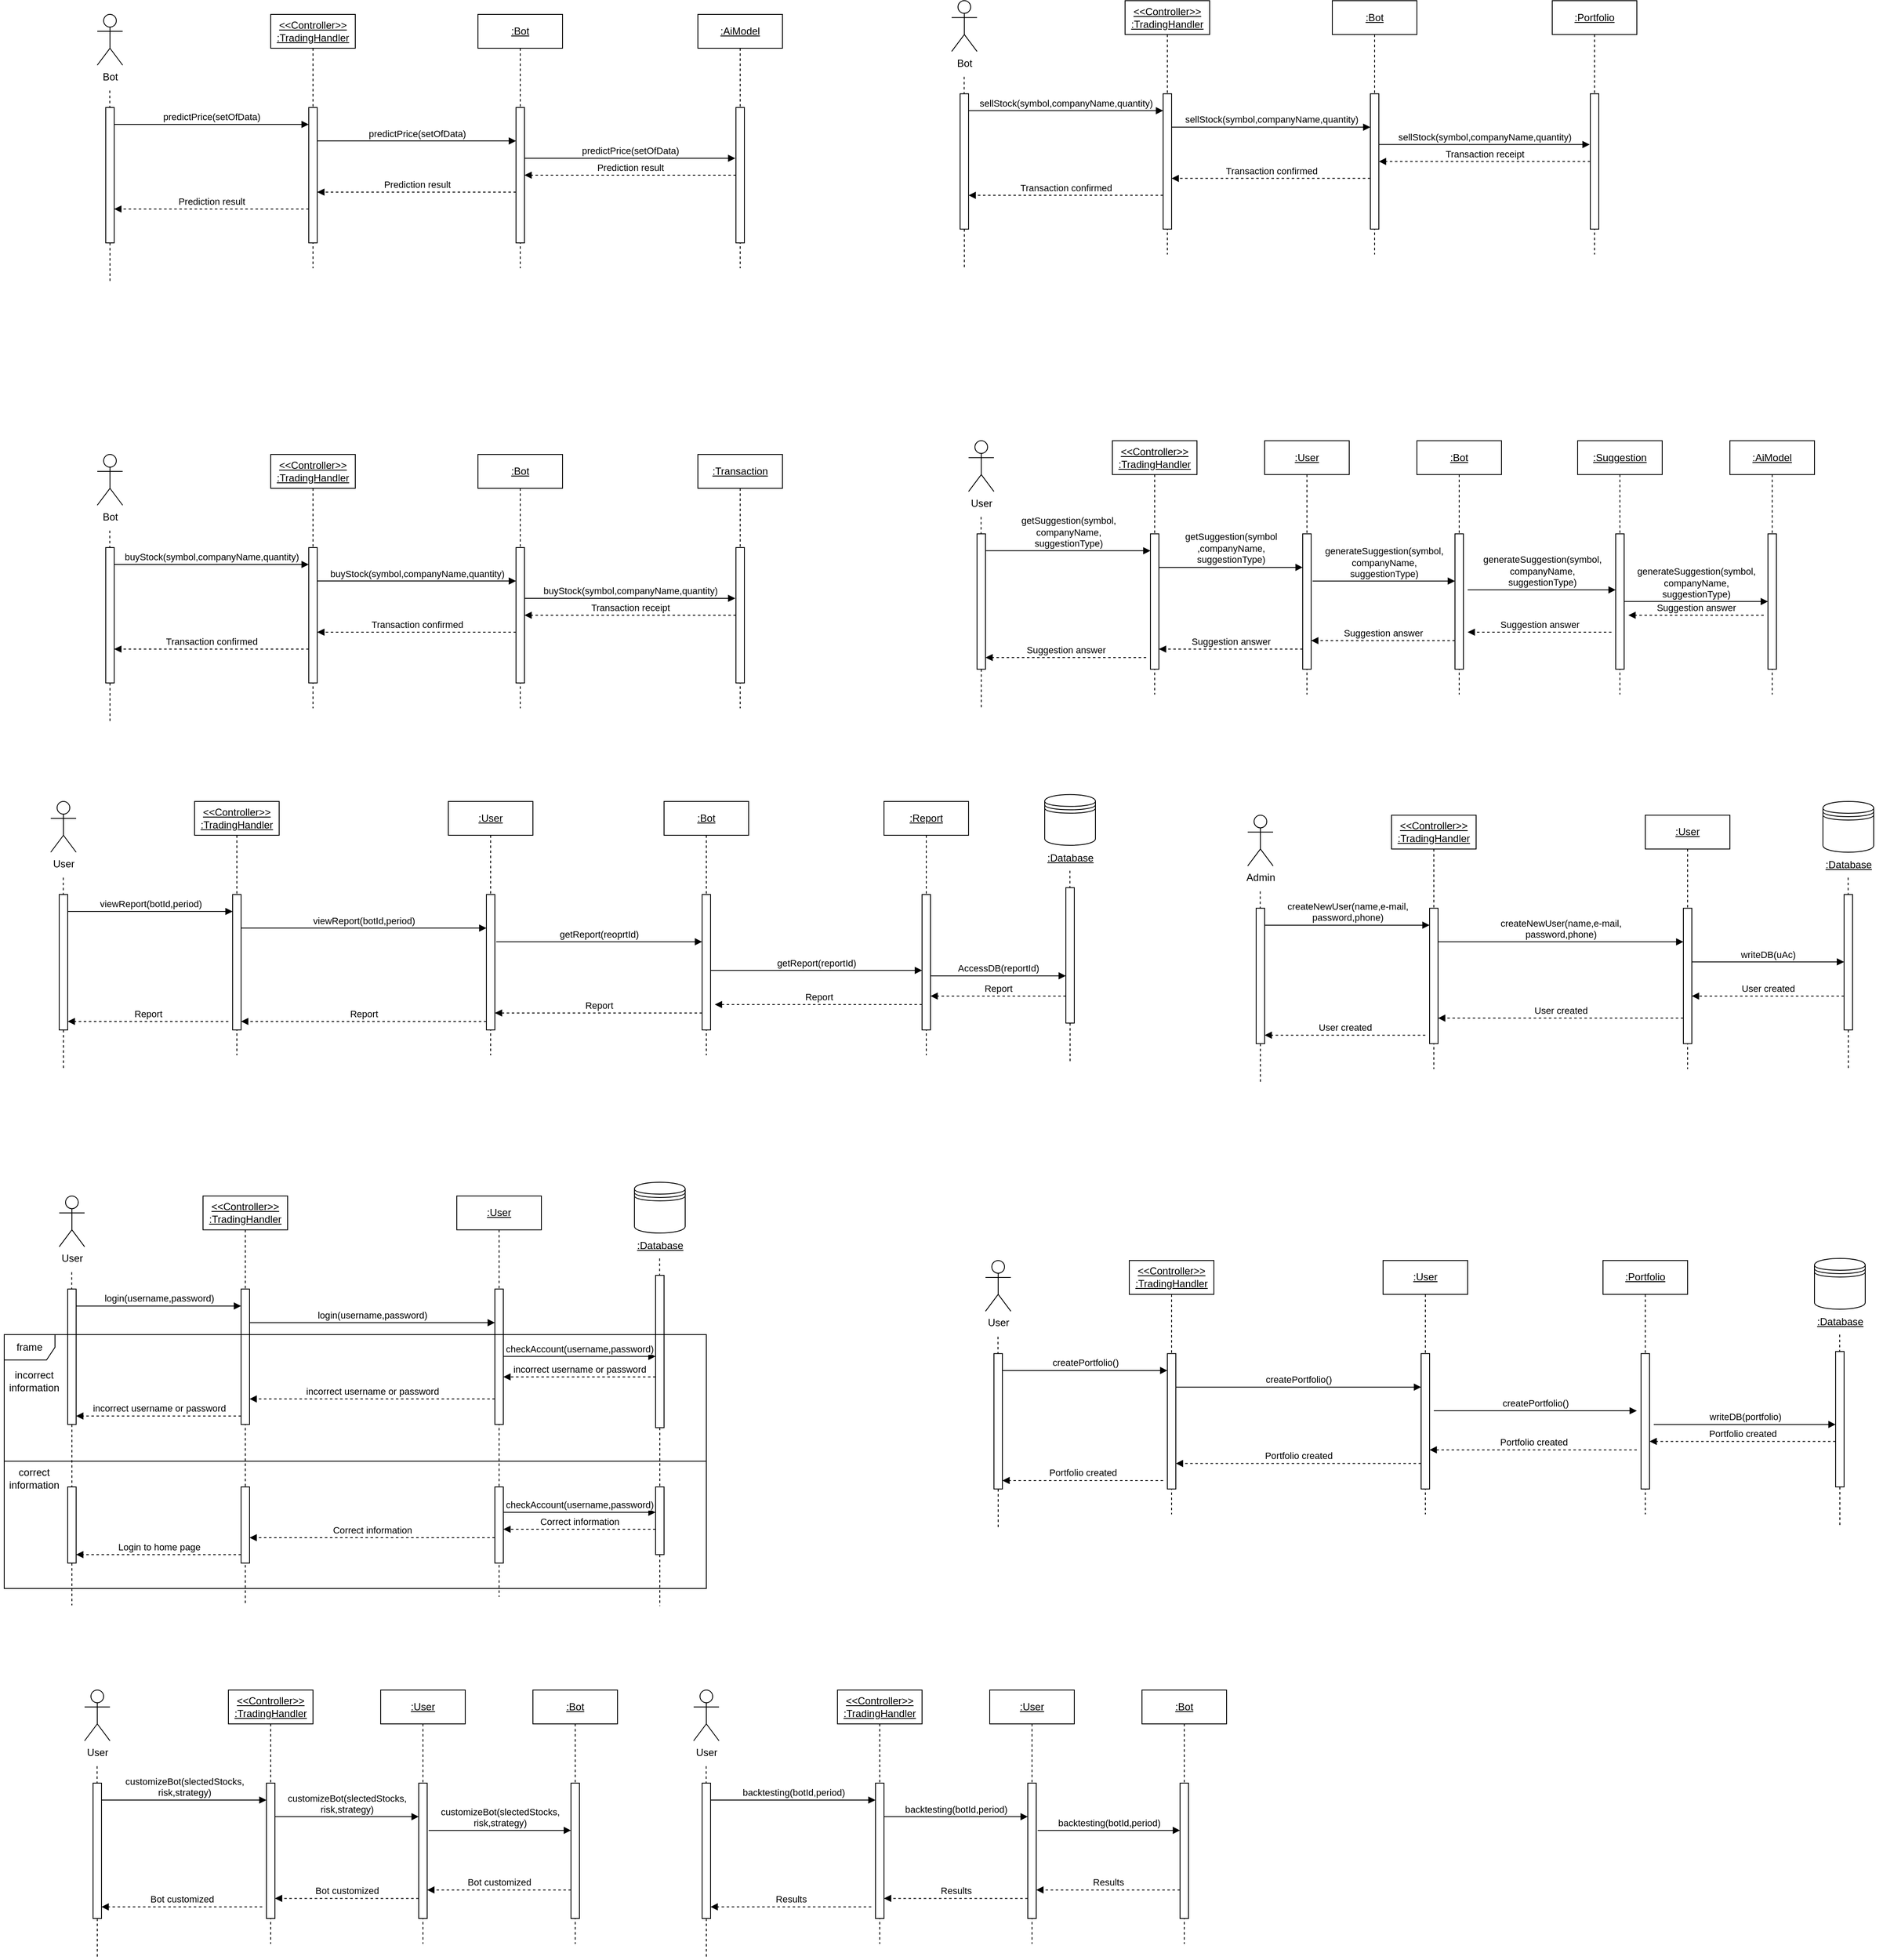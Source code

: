 <mxfile version="24.3.1" type="device">
  <diagram name="Page-1" id="PaM3hAsv0p1LVPKVbNv6">
    <mxGraphModel dx="823" dy="399" grid="1" gridSize="10" guides="1" tooltips="1" connect="1" arrows="1" fold="1" page="1" pageScale="1" pageWidth="850" pageHeight="1100" math="0" shadow="0">
      <root>
        <mxCell id="0" />
        <mxCell id="1" parent="0" />
        <mxCell id="-R4UiotYeWdrvrbhJRBY-1" value="Bot" style="shape=umlActor;verticalLabelPosition=bottom;verticalAlign=top;html=1;outlineConnect=0;" parent="1" vertex="1">
          <mxGeometry x="120" y="210" width="30" height="60" as="geometry" />
        </mxCell>
        <mxCell id="-R4UiotYeWdrvrbhJRBY-2" value="&lt;div&gt;&lt;u&gt;&amp;lt;&amp;lt;Controller&amp;gt;&amp;gt;&lt;/u&gt;&lt;/div&gt;&lt;div&gt;&lt;u&gt;:TradingHandler&lt;/u&gt;&lt;br&gt;&lt;/div&gt;" style="shape=umlLifeline;perimeter=lifelinePerimeter;whiteSpace=wrap;html=1;container=1;dropTarget=0;collapsible=0;recursiveResize=0;outlineConnect=0;portConstraint=eastwest;newEdgeStyle={&quot;curved&quot;:0,&quot;rounded&quot;:0};" parent="1" vertex="1">
          <mxGeometry x="325" y="210" width="100" height="300" as="geometry" />
        </mxCell>
        <mxCell id="-R4UiotYeWdrvrbhJRBY-14" value="" style="html=1;points=[[0,0,0,0,5],[0,1,0,0,-5],[1,0,0,0,5],[1,1,0,0,-5]];perimeter=orthogonalPerimeter;outlineConnect=0;targetShapes=umlLifeline;portConstraint=eastwest;newEdgeStyle={&quot;curved&quot;:0,&quot;rounded&quot;:0};" parent="-R4UiotYeWdrvrbhJRBY-2" vertex="1">
          <mxGeometry x="45" y="110" width="10" height="160" as="geometry" />
        </mxCell>
        <mxCell id="-R4UiotYeWdrvrbhJRBY-9" value="" style="endArrow=none;dashed=1;endFill=0;endSize=12;html=1;rounded=0;" parent="1" source="-R4UiotYeWdrvrbhJRBY-13" edge="1">
          <mxGeometry width="160" relative="1" as="geometry">
            <mxPoint x="134.78" y="300" as="sourcePoint" />
            <mxPoint x="135" y="526.222" as="targetPoint" />
          </mxGeometry>
        </mxCell>
        <mxCell id="-R4UiotYeWdrvrbhJRBY-12" value="" style="endArrow=none;dashed=1;endFill=0;endSize=12;html=1;rounded=0;" parent="1" target="-R4UiotYeWdrvrbhJRBY-13" edge="1">
          <mxGeometry width="160" relative="1" as="geometry">
            <mxPoint x="134.78" y="300" as="sourcePoint" />
            <mxPoint x="135" y="526.222" as="targetPoint" />
          </mxGeometry>
        </mxCell>
        <mxCell id="-R4UiotYeWdrvrbhJRBY-13" value="" style="html=1;points=[[0,0,0,0,5],[0,1,0,0,-5],[1,0,0,0,5],[1,1,0,0,-5]];perimeter=orthogonalPerimeter;outlineConnect=0;targetShapes=umlLifeline;portConstraint=eastwest;newEdgeStyle={&quot;curved&quot;:0,&quot;rounded&quot;:0};" parent="1" vertex="1">
          <mxGeometry x="130" y="320" width="10" height="160" as="geometry" />
        </mxCell>
        <mxCell id="-R4UiotYeWdrvrbhJRBY-15" value="&lt;u&gt;:Bot&lt;/u&gt;" style="shape=umlLifeline;perimeter=lifelinePerimeter;whiteSpace=wrap;html=1;container=1;dropTarget=0;collapsible=0;recursiveResize=0;outlineConnect=0;portConstraint=eastwest;newEdgeStyle={&quot;curved&quot;:0,&quot;rounded&quot;:0};" parent="1" vertex="1">
          <mxGeometry x="570" y="210" width="100" height="300" as="geometry" />
        </mxCell>
        <mxCell id="-R4UiotYeWdrvrbhJRBY-16" value="" style="html=1;points=[[0,0,0,0,5],[0,1,0,0,-5],[1,0,0,0,5],[1,1,0,0,-5]];perimeter=orthogonalPerimeter;outlineConnect=0;targetShapes=umlLifeline;portConstraint=eastwest;newEdgeStyle={&quot;curved&quot;:0,&quot;rounded&quot;:0};" parent="-R4UiotYeWdrvrbhJRBY-15" vertex="1">
          <mxGeometry x="45" y="110" width="10" height="160" as="geometry" />
        </mxCell>
        <mxCell id="-R4UiotYeWdrvrbhJRBY-17" value="&lt;u&gt;:AiModel&lt;/u&gt;" style="shape=umlLifeline;perimeter=lifelinePerimeter;whiteSpace=wrap;html=1;container=1;dropTarget=0;collapsible=0;recursiveResize=0;outlineConnect=0;portConstraint=eastwest;newEdgeStyle={&quot;curved&quot;:0,&quot;rounded&quot;:0};" parent="1" vertex="1">
          <mxGeometry x="830" y="210" width="100" height="300" as="geometry" />
        </mxCell>
        <mxCell id="-R4UiotYeWdrvrbhJRBY-18" value="" style="html=1;points=[[0,0,0,0,5],[0,1,0,0,-5],[1,0,0,0,5],[1,1,0,0,-5]];perimeter=orthogonalPerimeter;outlineConnect=0;targetShapes=umlLifeline;portConstraint=eastwest;newEdgeStyle={&quot;curved&quot;:0,&quot;rounded&quot;:0};" parent="-R4UiotYeWdrvrbhJRBY-17" vertex="1">
          <mxGeometry x="45" y="110" width="10" height="160" as="geometry" />
        </mxCell>
        <mxCell id="-R4UiotYeWdrvrbhJRBY-19" value="predictPrice(setOfData)" style="html=1;verticalAlign=bottom;endArrow=block;curved=0;rounded=0;" parent="1" target="-R4UiotYeWdrvrbhJRBY-14" edge="1">
          <mxGeometry width="80" relative="1" as="geometry">
            <mxPoint x="140" y="340" as="sourcePoint" />
            <mxPoint x="220" y="340" as="targetPoint" />
          </mxGeometry>
        </mxCell>
        <mxCell id="-R4UiotYeWdrvrbhJRBY-20" value="predictPrice(setOfData)" style="html=1;verticalAlign=bottom;endArrow=block;curved=0;rounded=0;" parent="1" edge="1">
          <mxGeometry width="80" relative="1" as="geometry">
            <mxPoint x="380" y="359.52" as="sourcePoint" />
            <mxPoint x="615" y="359.52" as="targetPoint" />
          </mxGeometry>
        </mxCell>
        <mxCell id="-R4UiotYeWdrvrbhJRBY-21" value="predictPrice(setOfData)" style="html=1;verticalAlign=bottom;endArrow=block;curved=0;rounded=0;entryX=-0.074;entryY=0.11;entryDx=0;entryDy=0;entryPerimeter=0;" parent="1" edge="1">
          <mxGeometry width="80" relative="1" as="geometry">
            <mxPoint x="625" y="380.0" as="sourcePoint" />
            <mxPoint x="874.26" y="380.0" as="targetPoint" />
          </mxGeometry>
        </mxCell>
        <mxCell id="-R4UiotYeWdrvrbhJRBY-22" value="Prediction result" style="html=1;verticalAlign=bottom;endArrow=block;curved=0;rounded=0;dashed=1;" parent="1" source="-R4UiotYeWdrvrbhJRBY-18" target="-R4UiotYeWdrvrbhJRBY-16" edge="1">
          <mxGeometry width="80" relative="1" as="geometry">
            <mxPoint x="870" y="400" as="sourcePoint" />
            <mxPoint x="630" y="399.52" as="targetPoint" />
          </mxGeometry>
        </mxCell>
        <mxCell id="-R4UiotYeWdrvrbhJRBY-23" value="Prediction result" style="html=1;verticalAlign=bottom;endArrow=block;curved=0;rounded=0;dashed=1;" parent="1" source="-R4UiotYeWdrvrbhJRBY-16" edge="1">
          <mxGeometry width="80" relative="1" as="geometry">
            <mxPoint x="610" y="420" as="sourcePoint" />
            <mxPoint x="380" y="420" as="targetPoint" />
          </mxGeometry>
        </mxCell>
        <mxCell id="-R4UiotYeWdrvrbhJRBY-24" value="Prediction result" style="html=1;verticalAlign=bottom;endArrow=block;curved=0;rounded=0;dashed=1;" parent="1" edge="1">
          <mxGeometry width="80" relative="1" as="geometry">
            <mxPoint x="370" y="440" as="sourcePoint" />
            <mxPoint x="140" y="440" as="targetPoint" />
          </mxGeometry>
        </mxCell>
        <mxCell id="-R4UiotYeWdrvrbhJRBY-26" value="Bot" style="shape=umlActor;verticalLabelPosition=bottom;verticalAlign=top;html=1;outlineConnect=0;" parent="1" vertex="1">
          <mxGeometry x="120" y="730" width="30" height="60" as="geometry" />
        </mxCell>
        <mxCell id="-R4UiotYeWdrvrbhJRBY-27" value="&lt;div&gt;&lt;u&gt;&amp;lt;&amp;lt;Controller&amp;gt;&amp;gt;&lt;/u&gt;&lt;/div&gt;&lt;div&gt;&lt;u&gt;:TradingHandler&lt;/u&gt;&lt;br&gt;&lt;/div&gt;" style="shape=umlLifeline;perimeter=lifelinePerimeter;whiteSpace=wrap;html=1;container=1;dropTarget=0;collapsible=0;recursiveResize=0;outlineConnect=0;portConstraint=eastwest;newEdgeStyle={&quot;curved&quot;:0,&quot;rounded&quot;:0};" parent="1" vertex="1">
          <mxGeometry x="325" y="730" width="100" height="300" as="geometry" />
        </mxCell>
        <mxCell id="-R4UiotYeWdrvrbhJRBY-28" value="" style="html=1;points=[[0,0,0,0,5],[0,1,0,0,-5],[1,0,0,0,5],[1,1,0,0,-5]];perimeter=orthogonalPerimeter;outlineConnect=0;targetShapes=umlLifeline;portConstraint=eastwest;newEdgeStyle={&quot;curved&quot;:0,&quot;rounded&quot;:0};" parent="-R4UiotYeWdrvrbhJRBY-27" vertex="1">
          <mxGeometry x="45" y="110" width="10" height="160" as="geometry" />
        </mxCell>
        <mxCell id="-R4UiotYeWdrvrbhJRBY-29" value="" style="endArrow=none;dashed=1;endFill=0;endSize=12;html=1;rounded=0;" parent="1" source="-R4UiotYeWdrvrbhJRBY-31" edge="1">
          <mxGeometry width="160" relative="1" as="geometry">
            <mxPoint x="134.78" y="820" as="sourcePoint" />
            <mxPoint x="135" y="1046.222" as="targetPoint" />
          </mxGeometry>
        </mxCell>
        <mxCell id="-R4UiotYeWdrvrbhJRBY-30" value="" style="endArrow=none;dashed=1;endFill=0;endSize=12;html=1;rounded=0;" parent="1" target="-R4UiotYeWdrvrbhJRBY-31" edge="1">
          <mxGeometry width="160" relative="1" as="geometry">
            <mxPoint x="134.78" y="820" as="sourcePoint" />
            <mxPoint x="135" y="1046.222" as="targetPoint" />
          </mxGeometry>
        </mxCell>
        <mxCell id="-R4UiotYeWdrvrbhJRBY-31" value="" style="html=1;points=[[0,0,0,0,5],[0,1,0,0,-5],[1,0,0,0,5],[1,1,0,0,-5]];perimeter=orthogonalPerimeter;outlineConnect=0;targetShapes=umlLifeline;portConstraint=eastwest;newEdgeStyle={&quot;curved&quot;:0,&quot;rounded&quot;:0};" parent="1" vertex="1">
          <mxGeometry x="130" y="840" width="10" height="160" as="geometry" />
        </mxCell>
        <mxCell id="-R4UiotYeWdrvrbhJRBY-32" value="&lt;u&gt;:Bot&lt;/u&gt;" style="shape=umlLifeline;perimeter=lifelinePerimeter;whiteSpace=wrap;html=1;container=1;dropTarget=0;collapsible=0;recursiveResize=0;outlineConnect=0;portConstraint=eastwest;newEdgeStyle={&quot;curved&quot;:0,&quot;rounded&quot;:0};" parent="1" vertex="1">
          <mxGeometry x="570" y="730" width="100" height="300" as="geometry" />
        </mxCell>
        <mxCell id="-R4UiotYeWdrvrbhJRBY-33" value="" style="html=1;points=[[0,0,0,0,5],[0,1,0,0,-5],[1,0,0,0,5],[1,1,0,0,-5]];perimeter=orthogonalPerimeter;outlineConnect=0;targetShapes=umlLifeline;portConstraint=eastwest;newEdgeStyle={&quot;curved&quot;:0,&quot;rounded&quot;:0};" parent="-R4UiotYeWdrvrbhJRBY-32" vertex="1">
          <mxGeometry x="45" y="110" width="10" height="160" as="geometry" />
        </mxCell>
        <mxCell id="-R4UiotYeWdrvrbhJRBY-34" value="&lt;u&gt;:Transaction&lt;br&gt;&lt;/u&gt;" style="shape=umlLifeline;perimeter=lifelinePerimeter;whiteSpace=wrap;html=1;container=1;dropTarget=0;collapsible=0;recursiveResize=0;outlineConnect=0;portConstraint=eastwest;newEdgeStyle={&quot;curved&quot;:0,&quot;rounded&quot;:0};" parent="1" vertex="1">
          <mxGeometry x="830" y="730" width="100" height="300" as="geometry" />
        </mxCell>
        <mxCell id="-R4UiotYeWdrvrbhJRBY-35" value="" style="html=1;points=[[0,0,0,0,5],[0,1,0,0,-5],[1,0,0,0,5],[1,1,0,0,-5]];perimeter=orthogonalPerimeter;outlineConnect=0;targetShapes=umlLifeline;portConstraint=eastwest;newEdgeStyle={&quot;curved&quot;:0,&quot;rounded&quot;:0};" parent="-R4UiotYeWdrvrbhJRBY-34" vertex="1">
          <mxGeometry x="45" y="110" width="10" height="160" as="geometry" />
        </mxCell>
        <mxCell id="-R4UiotYeWdrvrbhJRBY-36" value="buyStock(symbol,companyName,quantity)" style="html=1;verticalAlign=bottom;endArrow=block;curved=0;rounded=0;" parent="1" target="-R4UiotYeWdrvrbhJRBY-28" edge="1">
          <mxGeometry width="80" relative="1" as="geometry">
            <mxPoint x="140" y="860" as="sourcePoint" />
            <mxPoint x="220" y="860" as="targetPoint" />
          </mxGeometry>
        </mxCell>
        <mxCell id="-R4UiotYeWdrvrbhJRBY-37" value="buyStock(symbol,companyName,quantity)" style="html=1;verticalAlign=bottom;endArrow=block;curved=0;rounded=0;" parent="1" edge="1">
          <mxGeometry width="80" relative="1" as="geometry">
            <mxPoint x="380" y="879.52" as="sourcePoint" />
            <mxPoint x="615" y="879.52" as="targetPoint" />
          </mxGeometry>
        </mxCell>
        <mxCell id="-R4UiotYeWdrvrbhJRBY-38" value="buyStock(symbol,companyName,quantity)" style="html=1;verticalAlign=bottom;endArrow=block;curved=0;rounded=0;entryX=-0.074;entryY=0.11;entryDx=0;entryDy=0;entryPerimeter=0;" parent="1" edge="1">
          <mxGeometry width="80" relative="1" as="geometry">
            <mxPoint x="625" y="900" as="sourcePoint" />
            <mxPoint x="874.26" y="900" as="targetPoint" />
          </mxGeometry>
        </mxCell>
        <mxCell id="-R4UiotYeWdrvrbhJRBY-39" value="Transaction receipt" style="html=1;verticalAlign=bottom;endArrow=block;curved=0;rounded=0;dashed=1;" parent="1" source="-R4UiotYeWdrvrbhJRBY-35" target="-R4UiotYeWdrvrbhJRBY-33" edge="1">
          <mxGeometry width="80" relative="1" as="geometry">
            <mxPoint x="870" y="920" as="sourcePoint" />
            <mxPoint x="630" y="919.52" as="targetPoint" />
          </mxGeometry>
        </mxCell>
        <mxCell id="-R4UiotYeWdrvrbhJRBY-40" value="Transaction confirmed" style="html=1;verticalAlign=bottom;endArrow=block;curved=0;rounded=0;dashed=1;" parent="1" source="-R4UiotYeWdrvrbhJRBY-33" edge="1">
          <mxGeometry width="80" relative="1" as="geometry">
            <mxPoint x="610" y="940" as="sourcePoint" />
            <mxPoint x="380" y="940" as="targetPoint" />
          </mxGeometry>
        </mxCell>
        <mxCell id="-R4UiotYeWdrvrbhJRBY-41" value="Transaction confirmed" style="html=1;verticalAlign=bottom;endArrow=block;curved=0;rounded=0;dashed=1;" parent="1" edge="1">
          <mxGeometry width="80" relative="1" as="geometry">
            <mxPoint x="370" y="960" as="sourcePoint" />
            <mxPoint x="140" y="960" as="targetPoint" />
          </mxGeometry>
        </mxCell>
        <mxCell id="-R4UiotYeWdrvrbhJRBY-42" value="Bot" style="shape=umlActor;verticalLabelPosition=bottom;verticalAlign=top;html=1;outlineConnect=0;" parent="1" vertex="1">
          <mxGeometry x="1130" y="193.78" width="30" height="60" as="geometry" />
        </mxCell>
        <mxCell id="-R4UiotYeWdrvrbhJRBY-43" value="&lt;div&gt;&lt;u&gt;&amp;lt;&amp;lt;Controller&amp;gt;&amp;gt;&lt;/u&gt;&lt;/div&gt;&lt;div&gt;&lt;u&gt;:TradingHandler&lt;/u&gt;&lt;br&gt;&lt;/div&gt;" style="shape=umlLifeline;perimeter=lifelinePerimeter;whiteSpace=wrap;html=1;container=1;dropTarget=0;collapsible=0;recursiveResize=0;outlineConnect=0;portConstraint=eastwest;newEdgeStyle={&quot;curved&quot;:0,&quot;rounded&quot;:0};" parent="1" vertex="1">
          <mxGeometry x="1335" y="193.78" width="100" height="300" as="geometry" />
        </mxCell>
        <mxCell id="-R4UiotYeWdrvrbhJRBY-44" value="" style="html=1;points=[[0,0,0,0,5],[0,1,0,0,-5],[1,0,0,0,5],[1,1,0,0,-5]];perimeter=orthogonalPerimeter;outlineConnect=0;targetShapes=umlLifeline;portConstraint=eastwest;newEdgeStyle={&quot;curved&quot;:0,&quot;rounded&quot;:0};" parent="-R4UiotYeWdrvrbhJRBY-43" vertex="1">
          <mxGeometry x="45" y="110" width="10" height="160" as="geometry" />
        </mxCell>
        <mxCell id="-R4UiotYeWdrvrbhJRBY-45" value="" style="endArrow=none;dashed=1;endFill=0;endSize=12;html=1;rounded=0;" parent="1" source="-R4UiotYeWdrvrbhJRBY-47" edge="1">
          <mxGeometry width="160" relative="1" as="geometry">
            <mxPoint x="1144.78" y="283.78" as="sourcePoint" />
            <mxPoint x="1145" y="510.002" as="targetPoint" />
          </mxGeometry>
        </mxCell>
        <mxCell id="-R4UiotYeWdrvrbhJRBY-46" value="" style="endArrow=none;dashed=1;endFill=0;endSize=12;html=1;rounded=0;" parent="1" target="-R4UiotYeWdrvrbhJRBY-47" edge="1">
          <mxGeometry width="160" relative="1" as="geometry">
            <mxPoint x="1144.78" y="283.78" as="sourcePoint" />
            <mxPoint x="1145" y="510.002" as="targetPoint" />
          </mxGeometry>
        </mxCell>
        <mxCell id="-R4UiotYeWdrvrbhJRBY-47" value="" style="html=1;points=[[0,0,0,0,5],[0,1,0,0,-5],[1,0,0,0,5],[1,1,0,0,-5]];perimeter=orthogonalPerimeter;outlineConnect=0;targetShapes=umlLifeline;portConstraint=eastwest;newEdgeStyle={&quot;curved&quot;:0,&quot;rounded&quot;:0};" parent="1" vertex="1">
          <mxGeometry x="1140" y="303.78" width="10" height="160" as="geometry" />
        </mxCell>
        <mxCell id="-R4UiotYeWdrvrbhJRBY-48" value="&lt;u&gt;:Bot&lt;/u&gt;" style="shape=umlLifeline;perimeter=lifelinePerimeter;whiteSpace=wrap;html=1;container=1;dropTarget=0;collapsible=0;recursiveResize=0;outlineConnect=0;portConstraint=eastwest;newEdgeStyle={&quot;curved&quot;:0,&quot;rounded&quot;:0};" parent="1" vertex="1">
          <mxGeometry x="1580" y="193.78" width="100" height="300" as="geometry" />
        </mxCell>
        <mxCell id="-R4UiotYeWdrvrbhJRBY-49" value="" style="html=1;points=[[0,0,0,0,5],[0,1,0,0,-5],[1,0,0,0,5],[1,1,0,0,-5]];perimeter=orthogonalPerimeter;outlineConnect=0;targetShapes=umlLifeline;portConstraint=eastwest;newEdgeStyle={&quot;curved&quot;:0,&quot;rounded&quot;:0};" parent="-R4UiotYeWdrvrbhJRBY-48" vertex="1">
          <mxGeometry x="45" y="110" width="10" height="160" as="geometry" />
        </mxCell>
        <mxCell id="-R4UiotYeWdrvrbhJRBY-50" value="&lt;u&gt;:Portfolio&lt;br&gt;&lt;/u&gt;" style="shape=umlLifeline;perimeter=lifelinePerimeter;whiteSpace=wrap;html=1;container=1;dropTarget=0;collapsible=0;recursiveResize=0;outlineConnect=0;portConstraint=eastwest;newEdgeStyle={&quot;curved&quot;:0,&quot;rounded&quot;:0};" parent="1" vertex="1">
          <mxGeometry x="1840" y="193.78" width="100" height="300" as="geometry" />
        </mxCell>
        <mxCell id="-R4UiotYeWdrvrbhJRBY-51" value="" style="html=1;points=[[0,0,0,0,5],[0,1,0,0,-5],[1,0,0,0,5],[1,1,0,0,-5]];perimeter=orthogonalPerimeter;outlineConnect=0;targetShapes=umlLifeline;portConstraint=eastwest;newEdgeStyle={&quot;curved&quot;:0,&quot;rounded&quot;:0};" parent="-R4UiotYeWdrvrbhJRBY-50" vertex="1">
          <mxGeometry x="45" y="110" width="10" height="160" as="geometry" />
        </mxCell>
        <mxCell id="-R4UiotYeWdrvrbhJRBY-52" value="sellStock(symbol,companyName,quantity)" style="html=1;verticalAlign=bottom;endArrow=block;curved=0;rounded=0;" parent="1" target="-R4UiotYeWdrvrbhJRBY-44" edge="1">
          <mxGeometry width="80" relative="1" as="geometry">
            <mxPoint x="1150" y="323.78" as="sourcePoint" />
            <mxPoint x="1230" y="323.78" as="targetPoint" />
          </mxGeometry>
        </mxCell>
        <mxCell id="-R4UiotYeWdrvrbhJRBY-53" value="sellStock(symbol,companyName,quantity)" style="html=1;verticalAlign=bottom;endArrow=block;curved=0;rounded=0;" parent="1" edge="1">
          <mxGeometry width="80" relative="1" as="geometry">
            <mxPoint x="1390" y="343.3" as="sourcePoint" />
            <mxPoint x="1625" y="343.3" as="targetPoint" />
          </mxGeometry>
        </mxCell>
        <mxCell id="-R4UiotYeWdrvrbhJRBY-54" value="sellStock(symbol,companyName,quantity)" style="html=1;verticalAlign=bottom;endArrow=block;curved=0;rounded=0;entryX=-0.074;entryY=0.11;entryDx=0;entryDy=0;entryPerimeter=0;" parent="1" edge="1">
          <mxGeometry width="80" relative="1" as="geometry">
            <mxPoint x="1635" y="363.78" as="sourcePoint" />
            <mxPoint x="1884.26" y="363.78" as="targetPoint" />
          </mxGeometry>
        </mxCell>
        <mxCell id="-R4UiotYeWdrvrbhJRBY-55" value="Transaction receipt" style="html=1;verticalAlign=bottom;endArrow=block;curved=0;rounded=0;dashed=1;" parent="1" source="-R4UiotYeWdrvrbhJRBY-51" target="-R4UiotYeWdrvrbhJRBY-49" edge="1">
          <mxGeometry width="80" relative="1" as="geometry">
            <mxPoint x="1880" y="383.78" as="sourcePoint" />
            <mxPoint x="1640" y="383.3" as="targetPoint" />
          </mxGeometry>
        </mxCell>
        <mxCell id="-R4UiotYeWdrvrbhJRBY-56" value="Transaction confirmed" style="html=1;verticalAlign=bottom;endArrow=block;curved=0;rounded=0;dashed=1;" parent="1" source="-R4UiotYeWdrvrbhJRBY-49" edge="1">
          <mxGeometry width="80" relative="1" as="geometry">
            <mxPoint x="1620" y="403.78" as="sourcePoint" />
            <mxPoint x="1390" y="403.78" as="targetPoint" />
          </mxGeometry>
        </mxCell>
        <mxCell id="-R4UiotYeWdrvrbhJRBY-57" value="Transaction confirmed" style="html=1;verticalAlign=bottom;endArrow=block;curved=0;rounded=0;dashed=1;" parent="1" edge="1">
          <mxGeometry width="80" relative="1" as="geometry">
            <mxPoint x="1380" y="423.78" as="sourcePoint" />
            <mxPoint x="1150" y="423.78" as="targetPoint" />
          </mxGeometry>
        </mxCell>
        <mxCell id="-R4UiotYeWdrvrbhJRBY-58" value="User" style="shape=umlActor;verticalLabelPosition=bottom;verticalAlign=top;html=1;outlineConnect=0;" parent="1" vertex="1">
          <mxGeometry x="1150" y="713.78" width="30" height="60" as="geometry" />
        </mxCell>
        <mxCell id="-R4UiotYeWdrvrbhJRBY-59" value="&lt;div&gt;&lt;u&gt;&amp;lt;&amp;lt;Controller&amp;gt;&amp;gt;&lt;/u&gt;&lt;/div&gt;&lt;div&gt;&lt;u&gt;:TradingHandler&lt;/u&gt;&lt;br&gt;&lt;/div&gt;" style="shape=umlLifeline;perimeter=lifelinePerimeter;whiteSpace=wrap;html=1;container=1;dropTarget=0;collapsible=0;recursiveResize=0;outlineConnect=0;portConstraint=eastwest;newEdgeStyle={&quot;curved&quot;:0,&quot;rounded&quot;:0};" parent="1" vertex="1">
          <mxGeometry x="1320" y="713.78" width="100" height="300" as="geometry" />
        </mxCell>
        <mxCell id="-R4UiotYeWdrvrbhJRBY-60" value="" style="html=1;points=[[0,0,0,0,5],[0,1,0,0,-5],[1,0,0,0,5],[1,1,0,0,-5]];perimeter=orthogonalPerimeter;outlineConnect=0;targetShapes=umlLifeline;portConstraint=eastwest;newEdgeStyle={&quot;curved&quot;:0,&quot;rounded&quot;:0};" parent="-R4UiotYeWdrvrbhJRBY-59" vertex="1">
          <mxGeometry x="45" y="110" width="10" height="160" as="geometry" />
        </mxCell>
        <mxCell id="-R4UiotYeWdrvrbhJRBY-61" value="" style="endArrow=none;dashed=1;endFill=0;endSize=12;html=1;rounded=0;" parent="1" source="-R4UiotYeWdrvrbhJRBY-63" edge="1">
          <mxGeometry width="160" relative="1" as="geometry">
            <mxPoint x="1164.78" y="803.78" as="sourcePoint" />
            <mxPoint x="1165" y="1030.002" as="targetPoint" />
          </mxGeometry>
        </mxCell>
        <mxCell id="-R4UiotYeWdrvrbhJRBY-62" value="" style="endArrow=none;dashed=1;endFill=0;endSize=12;html=1;rounded=0;" parent="1" target="-R4UiotYeWdrvrbhJRBY-63" edge="1">
          <mxGeometry width="160" relative="1" as="geometry">
            <mxPoint x="1164.78" y="803.78" as="sourcePoint" />
            <mxPoint x="1165" y="1030.002" as="targetPoint" />
          </mxGeometry>
        </mxCell>
        <mxCell id="-R4UiotYeWdrvrbhJRBY-63" value="" style="html=1;points=[[0,0,0,0,5],[0,1,0,0,-5],[1,0,0,0,5],[1,1,0,0,-5]];perimeter=orthogonalPerimeter;outlineConnect=0;targetShapes=umlLifeline;portConstraint=eastwest;newEdgeStyle={&quot;curved&quot;:0,&quot;rounded&quot;:0};" parent="1" vertex="1">
          <mxGeometry x="1160" y="823.78" width="10" height="160" as="geometry" />
        </mxCell>
        <mxCell id="-R4UiotYeWdrvrbhJRBY-64" value="&lt;u&gt;:User&lt;/u&gt;" style="shape=umlLifeline;perimeter=lifelinePerimeter;whiteSpace=wrap;html=1;container=1;dropTarget=0;collapsible=0;recursiveResize=0;outlineConnect=0;portConstraint=eastwest;newEdgeStyle={&quot;curved&quot;:0,&quot;rounded&quot;:0};" parent="1" vertex="1">
          <mxGeometry x="1500" y="713.78" width="100" height="300" as="geometry" />
        </mxCell>
        <mxCell id="-R4UiotYeWdrvrbhJRBY-65" value="" style="html=1;points=[[0,0,0,0,5],[0,1,0,0,-5],[1,0,0,0,5],[1,1,0,0,-5]];perimeter=orthogonalPerimeter;outlineConnect=0;targetShapes=umlLifeline;portConstraint=eastwest;newEdgeStyle={&quot;curved&quot;:0,&quot;rounded&quot;:0};" parent="-R4UiotYeWdrvrbhJRBY-64" vertex="1">
          <mxGeometry x="45" y="110" width="10" height="160" as="geometry" />
        </mxCell>
        <mxCell id="-R4UiotYeWdrvrbhJRBY-66" value="&lt;u&gt;:Bot&lt;br&gt;&lt;/u&gt;" style="shape=umlLifeline;perimeter=lifelinePerimeter;whiteSpace=wrap;html=1;container=1;dropTarget=0;collapsible=0;recursiveResize=0;outlineConnect=0;portConstraint=eastwest;newEdgeStyle={&quot;curved&quot;:0,&quot;rounded&quot;:0};" parent="1" vertex="1">
          <mxGeometry x="1680" y="713.78" width="100" height="300" as="geometry" />
        </mxCell>
        <mxCell id="-R4UiotYeWdrvrbhJRBY-67" value="" style="html=1;points=[[0,0,0,0,5],[0,1,0,0,-5],[1,0,0,0,5],[1,1,0,0,-5]];perimeter=orthogonalPerimeter;outlineConnect=0;targetShapes=umlLifeline;portConstraint=eastwest;newEdgeStyle={&quot;curved&quot;:0,&quot;rounded&quot;:0};" parent="-R4UiotYeWdrvrbhJRBY-66" vertex="1">
          <mxGeometry x="45" y="110" width="10" height="160" as="geometry" />
        </mxCell>
        <mxCell id="-R4UiotYeWdrvrbhJRBY-68" value="&lt;div&gt;getSuggestion(symbol,&lt;/div&gt;&lt;div&gt;companyName,&lt;/div&gt;&lt;div&gt;suggestionType)&lt;/div&gt;" style="html=1;verticalAlign=bottom;endArrow=block;curved=0;rounded=0;" parent="1" target="-R4UiotYeWdrvrbhJRBY-60" edge="1">
          <mxGeometry width="80" relative="1" as="geometry">
            <mxPoint x="1170" y="843.78" as="sourcePoint" />
            <mxPoint x="1250" y="843.78" as="targetPoint" />
          </mxGeometry>
        </mxCell>
        <mxCell id="-R4UiotYeWdrvrbhJRBY-69" value="&lt;div&gt;getSuggestion(symbol&lt;/div&gt;&lt;div&gt;,companyName,&lt;/div&gt;&lt;div&gt;suggestionType)&lt;/div&gt;" style="html=1;verticalAlign=bottom;endArrow=block;curved=0;rounded=0;" parent="1" target="-R4UiotYeWdrvrbhJRBY-65" edge="1">
          <mxGeometry width="80" relative="1" as="geometry">
            <mxPoint x="1375" y="863.45" as="sourcePoint" />
            <mxPoint x="1660" y="863.45" as="targetPoint" />
          </mxGeometry>
        </mxCell>
        <mxCell id="-R4UiotYeWdrvrbhJRBY-70" value="&lt;div&gt;generateSuggestion(symbol,&lt;/div&gt;&lt;div&gt;companyName,&lt;/div&gt;&lt;div&gt;suggestionType)&lt;/div&gt;" style="html=1;verticalAlign=bottom;endArrow=block;curved=0;rounded=0;exitX=1.162;exitY=0.349;exitDx=0;exitDy=0;exitPerimeter=0;" parent="1" source="-R4UiotYeWdrvrbhJRBY-65" target="-R4UiotYeWdrvrbhJRBY-67" edge="1">
          <mxGeometry width="80" relative="1" as="geometry">
            <mxPoint x="1790" y="879.83" as="sourcePoint" />
            <mxPoint x="2039.26" y="879.83" as="targetPoint" />
          </mxGeometry>
        </mxCell>
        <mxCell id="-R4UiotYeWdrvrbhJRBY-71" value="Suggestion answer" style="html=1;verticalAlign=bottom;endArrow=block;curved=0;rounded=0;dashed=1;" parent="1" edge="1">
          <mxGeometry width="80" relative="1" as="geometry">
            <mxPoint x="1725.0" y="950" as="sourcePoint" />
            <mxPoint x="1555.0" y="950" as="targetPoint" />
          </mxGeometry>
        </mxCell>
        <mxCell id="-R4UiotYeWdrvrbhJRBY-72" value="Suggestion answer" style="html=1;verticalAlign=bottom;endArrow=block;curved=0;rounded=0;dashed=1;" parent="1" edge="1">
          <mxGeometry width="80" relative="1" as="geometry">
            <mxPoint x="1545.0" y="960" as="sourcePoint" />
            <mxPoint x="1375" y="960" as="targetPoint" />
          </mxGeometry>
        </mxCell>
        <mxCell id="-R4UiotYeWdrvrbhJRBY-73" value="Suggestion answer" style="html=1;verticalAlign=bottom;endArrow=block;curved=0;rounded=0;dashed=1;" parent="1" edge="1">
          <mxGeometry width="80" relative="1" as="geometry">
            <mxPoint x="1360" y="970" as="sourcePoint" />
            <mxPoint x="1170" y="970" as="targetPoint" />
          </mxGeometry>
        </mxCell>
        <mxCell id="-R4UiotYeWdrvrbhJRBY-76" value="&lt;u&gt;:Suggestion&lt;br&gt;&lt;/u&gt;" style="shape=umlLifeline;perimeter=lifelinePerimeter;whiteSpace=wrap;html=1;container=1;dropTarget=0;collapsible=0;recursiveResize=0;outlineConnect=0;portConstraint=eastwest;newEdgeStyle={&quot;curved&quot;:0,&quot;rounded&quot;:0};" parent="1" vertex="1">
          <mxGeometry x="1870" y="713.78" width="100" height="300" as="geometry" />
        </mxCell>
        <mxCell id="-R4UiotYeWdrvrbhJRBY-77" value="" style="html=1;points=[[0,0,0,0,5],[0,1,0,0,-5],[1,0,0,0,5],[1,1,0,0,-5]];perimeter=orthogonalPerimeter;outlineConnect=0;targetShapes=umlLifeline;portConstraint=eastwest;newEdgeStyle={&quot;curved&quot;:0,&quot;rounded&quot;:0};" parent="-R4UiotYeWdrvrbhJRBY-76" vertex="1">
          <mxGeometry x="45" y="110" width="10" height="160" as="geometry" />
        </mxCell>
        <mxCell id="-R4UiotYeWdrvrbhJRBY-78" value="&lt;div&gt;generateSuggestion(symbol,&lt;/div&gt;&lt;div&gt;companyName,&lt;/div&gt;&lt;div&gt;suggestionType)&lt;/div&gt;" style="html=1;verticalAlign=bottom;endArrow=block;curved=0;rounded=0;exitX=1.5;exitY=0.414;exitDx=0;exitDy=0;exitPerimeter=0;" parent="1" source="-R4UiotYeWdrvrbhJRBY-67" target="-R4UiotYeWdrvrbhJRBY-77" edge="1">
          <mxGeometry width="80" relative="1" as="geometry">
            <mxPoint x="1930" y="890" as="sourcePoint" />
            <mxPoint x="2160" y="890" as="targetPoint" />
          </mxGeometry>
        </mxCell>
        <mxCell id="-R4UiotYeWdrvrbhJRBY-79" value="Suggestion answer" style="html=1;verticalAlign=bottom;endArrow=block;curved=0;rounded=0;dashed=1;" parent="1" edge="1">
          <mxGeometry width="80" relative="1" as="geometry">
            <mxPoint x="1910" y="940" as="sourcePoint" />
            <mxPoint x="1740.0" y="940" as="targetPoint" />
          </mxGeometry>
        </mxCell>
        <mxCell id="-R4UiotYeWdrvrbhJRBY-81" value="User" style="shape=umlActor;verticalLabelPosition=bottom;verticalAlign=top;html=1;outlineConnect=0;" parent="1" vertex="1">
          <mxGeometry x="65" y="1140" width="30" height="60" as="geometry" />
        </mxCell>
        <mxCell id="-R4UiotYeWdrvrbhJRBY-82" value="&lt;div&gt;&lt;u&gt;&amp;lt;&amp;lt;Controller&amp;gt;&amp;gt;&lt;/u&gt;&lt;/div&gt;&lt;div&gt;&lt;u&gt;:TradingHandler&lt;/u&gt;&lt;br&gt;&lt;/div&gt;" style="shape=umlLifeline;perimeter=lifelinePerimeter;whiteSpace=wrap;html=1;container=1;dropTarget=0;collapsible=0;recursiveResize=0;outlineConnect=0;portConstraint=eastwest;newEdgeStyle={&quot;curved&quot;:0,&quot;rounded&quot;:0};" parent="1" vertex="1">
          <mxGeometry x="235" y="1140" width="100" height="300" as="geometry" />
        </mxCell>
        <mxCell id="-R4UiotYeWdrvrbhJRBY-83" value="" style="html=1;points=[[0,0,0,0,5],[0,1,0,0,-5],[1,0,0,0,5],[1,1,0,0,-5]];perimeter=orthogonalPerimeter;outlineConnect=0;targetShapes=umlLifeline;portConstraint=eastwest;newEdgeStyle={&quot;curved&quot;:0,&quot;rounded&quot;:0};" parent="-R4UiotYeWdrvrbhJRBY-82" vertex="1">
          <mxGeometry x="45" y="110" width="10" height="160" as="geometry" />
        </mxCell>
        <mxCell id="-R4UiotYeWdrvrbhJRBY-84" value="" style="endArrow=none;dashed=1;endFill=0;endSize=12;html=1;rounded=0;" parent="1" source="-R4UiotYeWdrvrbhJRBY-86" edge="1">
          <mxGeometry width="160" relative="1" as="geometry">
            <mxPoint x="79.78" y="1230" as="sourcePoint" />
            <mxPoint x="80" y="1456.222" as="targetPoint" />
          </mxGeometry>
        </mxCell>
        <mxCell id="-R4UiotYeWdrvrbhJRBY-85" value="" style="endArrow=none;dashed=1;endFill=0;endSize=12;html=1;rounded=0;" parent="1" target="-R4UiotYeWdrvrbhJRBY-86" edge="1">
          <mxGeometry width="160" relative="1" as="geometry">
            <mxPoint x="79.78" y="1230" as="sourcePoint" />
            <mxPoint x="80" y="1456.222" as="targetPoint" />
          </mxGeometry>
        </mxCell>
        <mxCell id="-R4UiotYeWdrvrbhJRBY-86" value="" style="html=1;points=[[0,0,0,0,5],[0,1,0,0,-5],[1,0,0,0,5],[1,1,0,0,-5]];perimeter=orthogonalPerimeter;outlineConnect=0;targetShapes=umlLifeline;portConstraint=eastwest;newEdgeStyle={&quot;curved&quot;:0,&quot;rounded&quot;:0};" parent="1" vertex="1">
          <mxGeometry x="75" y="1250" width="10" height="160" as="geometry" />
        </mxCell>
        <mxCell id="-R4UiotYeWdrvrbhJRBY-87" value="&lt;u&gt;:User&lt;/u&gt;" style="shape=umlLifeline;perimeter=lifelinePerimeter;whiteSpace=wrap;html=1;container=1;dropTarget=0;collapsible=0;recursiveResize=0;outlineConnect=0;portConstraint=eastwest;newEdgeStyle={&quot;curved&quot;:0,&quot;rounded&quot;:0};" parent="1" vertex="1">
          <mxGeometry x="535" y="1140" width="100" height="300" as="geometry" />
        </mxCell>
        <mxCell id="-R4UiotYeWdrvrbhJRBY-88" value="" style="html=1;points=[[0,0,0,0,5],[0,1,0,0,-5],[1,0,0,0,5],[1,1,0,0,-5]];perimeter=orthogonalPerimeter;outlineConnect=0;targetShapes=umlLifeline;portConstraint=eastwest;newEdgeStyle={&quot;curved&quot;:0,&quot;rounded&quot;:0};" parent="-R4UiotYeWdrvrbhJRBY-87" vertex="1">
          <mxGeometry x="45" y="110" width="10" height="160" as="geometry" />
        </mxCell>
        <mxCell id="-R4UiotYeWdrvrbhJRBY-91" value="viewReport(botId,period)" style="html=1;verticalAlign=bottom;endArrow=block;curved=0;rounded=0;" parent="1" target="-R4UiotYeWdrvrbhJRBY-83" edge="1">
          <mxGeometry width="80" relative="1" as="geometry">
            <mxPoint x="85" y="1270" as="sourcePoint" />
            <mxPoint x="165" y="1270" as="targetPoint" />
          </mxGeometry>
        </mxCell>
        <mxCell id="-R4UiotYeWdrvrbhJRBY-92" value="viewReport(botId,period)" style="html=1;verticalAlign=bottom;endArrow=block;curved=0;rounded=0;" parent="1" target="-R4UiotYeWdrvrbhJRBY-88" edge="1">
          <mxGeometry width="80" relative="1" as="geometry">
            <mxPoint x="290" y="1289.67" as="sourcePoint" />
            <mxPoint x="575" y="1289.67" as="targetPoint" />
          </mxGeometry>
        </mxCell>
        <mxCell id="-R4UiotYeWdrvrbhJRBY-93" value="getReport(reoprtId)" style="html=1;verticalAlign=bottom;endArrow=block;curved=0;rounded=0;exitX=1.162;exitY=0.349;exitDx=0;exitDy=0;exitPerimeter=0;" parent="1" source="-R4UiotYeWdrvrbhJRBY-88" target="-R4UiotYeWdrvrbhJRBY-98" edge="1">
          <mxGeometry width="80" relative="1" as="geometry">
            <mxPoint x="705" y="1306.05" as="sourcePoint" />
            <mxPoint x="830" y="1305.84" as="targetPoint" />
          </mxGeometry>
        </mxCell>
        <mxCell id="-R4UiotYeWdrvrbhJRBY-94" value="Report" style="html=1;verticalAlign=bottom;endArrow=block;curved=0;rounded=0;dashed=1;" parent="1" edge="1">
          <mxGeometry width="80" relative="1" as="geometry">
            <mxPoint x="835" y="1390" as="sourcePoint" />
            <mxPoint x="590" y="1390" as="targetPoint" />
          </mxGeometry>
        </mxCell>
        <mxCell id="-R4UiotYeWdrvrbhJRBY-95" value="Report" style="html=1;verticalAlign=bottom;endArrow=block;curved=0;rounded=0;dashed=1;" parent="1" edge="1">
          <mxGeometry width="80" relative="1" as="geometry">
            <mxPoint x="580" y="1400" as="sourcePoint" />
            <mxPoint x="290" y="1400" as="targetPoint" />
          </mxGeometry>
        </mxCell>
        <mxCell id="-R4UiotYeWdrvrbhJRBY-96" value="Report" style="html=1;verticalAlign=bottom;endArrow=block;curved=0;rounded=0;dashed=1;" parent="1" edge="1">
          <mxGeometry width="80" relative="1" as="geometry">
            <mxPoint x="275" y="1400" as="sourcePoint" />
            <mxPoint x="85" y="1400" as="targetPoint" />
          </mxGeometry>
        </mxCell>
        <mxCell id="-R4UiotYeWdrvrbhJRBY-97" value="&lt;u&gt;:Bot&lt;br&gt;&lt;/u&gt;" style="shape=umlLifeline;perimeter=lifelinePerimeter;whiteSpace=wrap;html=1;container=1;dropTarget=0;collapsible=0;recursiveResize=0;outlineConnect=0;portConstraint=eastwest;newEdgeStyle={&quot;curved&quot;:0,&quot;rounded&quot;:0};" parent="1" vertex="1">
          <mxGeometry x="790" y="1140" width="100" height="300" as="geometry" />
        </mxCell>
        <mxCell id="-R4UiotYeWdrvrbhJRBY-98" value="" style="html=1;points=[[0,0,0,0,5],[0,1,0,0,-5],[1,0,0,0,5],[1,1,0,0,-5]];perimeter=orthogonalPerimeter;outlineConnect=0;targetShapes=umlLifeline;portConstraint=eastwest;newEdgeStyle={&quot;curved&quot;:0,&quot;rounded&quot;:0};" parent="-R4UiotYeWdrvrbhJRBY-97" vertex="1">
          <mxGeometry x="45" y="110" width="10" height="160" as="geometry" />
        </mxCell>
        <mxCell id="-R4UiotYeWdrvrbhJRBY-102" value="" style="shape=datastore;whiteSpace=wrap;html=1;" parent="1" vertex="1">
          <mxGeometry x="1240" y="1131.89" width="60" height="60" as="geometry" />
        </mxCell>
        <mxCell id="-R4UiotYeWdrvrbhJRBY-107" value="" style="endArrow=none;dashed=1;endFill=0;endSize=12;html=1;rounded=0;" parent="1" source="-R4UiotYeWdrvrbhJRBY-109" edge="1">
          <mxGeometry width="160" relative="1" as="geometry">
            <mxPoint x="1269.78" y="1221.89" as="sourcePoint" />
            <mxPoint x="1270" y="1448.112" as="targetPoint" />
          </mxGeometry>
        </mxCell>
        <mxCell id="-R4UiotYeWdrvrbhJRBY-108" value="" style="endArrow=none;dashed=1;endFill=0;endSize=12;html=1;rounded=0;" parent="1" target="-R4UiotYeWdrvrbhJRBY-109" edge="1">
          <mxGeometry width="160" relative="1" as="geometry">
            <mxPoint x="1269.78" y="1221.89" as="sourcePoint" />
            <mxPoint x="1270" y="1448.112" as="targetPoint" />
          </mxGeometry>
        </mxCell>
        <mxCell id="-R4UiotYeWdrvrbhJRBY-109" value="" style="html=1;points=[[0,0,0,0,5],[0,1,0,0,-5],[1,0,0,0,5],[1,1,0,0,-5]];perimeter=orthogonalPerimeter;outlineConnect=0;targetShapes=umlLifeline;portConstraint=eastwest;newEdgeStyle={&quot;curved&quot;:0,&quot;rounded&quot;:0};" parent="1" vertex="1">
          <mxGeometry x="1265" y="1241.89" width="10" height="160" as="geometry" />
        </mxCell>
        <mxCell id="-R4UiotYeWdrvrbhJRBY-110" value="&lt;u&gt;:Database&lt;/u&gt;" style="text;html=1;align=center;verticalAlign=middle;resizable=0;points=[];autosize=1;strokeColor=none;fillColor=none;" parent="1" vertex="1">
          <mxGeometry x="1230" y="1191.89" width="80" height="30" as="geometry" />
        </mxCell>
        <mxCell id="-R4UiotYeWdrvrbhJRBY-111" value="getReport(reportId)" style="html=1;verticalAlign=bottom;endArrow=block;curved=0;rounded=0;exitX=1.5;exitY=0.414;exitDx=0;exitDy=0;exitPerimeter=0;" parent="1" target="2tVGv0uhPfWlnNjPmABv-18" edge="1">
          <mxGeometry width="80" relative="1" as="geometry">
            <mxPoint x="845" y="1339.66" as="sourcePoint" />
            <mxPoint x="1090" y="1340" as="targetPoint" />
          </mxGeometry>
        </mxCell>
        <mxCell id="-R4UiotYeWdrvrbhJRBY-112" value="Report" style="html=1;verticalAlign=bottom;endArrow=block;curved=0;rounded=0;dashed=1;" parent="1" edge="1">
          <mxGeometry width="80" relative="1" as="geometry">
            <mxPoint x="1095" y="1380" as="sourcePoint" />
            <mxPoint x="850" y="1380" as="targetPoint" />
          </mxGeometry>
        </mxCell>
        <mxCell id="-R4UiotYeWdrvrbhJRBY-113" value="Admin" style="shape=umlActor;verticalLabelPosition=bottom;verticalAlign=top;html=1;outlineConnect=0;" parent="1" vertex="1">
          <mxGeometry x="1480" y="1156.22" width="30" height="60" as="geometry" />
        </mxCell>
        <mxCell id="-R4UiotYeWdrvrbhJRBY-114" value="&lt;div&gt;&lt;u&gt;&amp;lt;&amp;lt;Controller&amp;gt;&amp;gt;&lt;/u&gt;&lt;/div&gt;&lt;div&gt;&lt;u&gt;:TradingHandler&lt;/u&gt;&lt;br&gt;&lt;/div&gt;" style="shape=umlLifeline;perimeter=lifelinePerimeter;whiteSpace=wrap;html=1;container=1;dropTarget=0;collapsible=0;recursiveResize=0;outlineConnect=0;portConstraint=eastwest;newEdgeStyle={&quot;curved&quot;:0,&quot;rounded&quot;:0};" parent="1" vertex="1">
          <mxGeometry x="1650" y="1156.22" width="100" height="300" as="geometry" />
        </mxCell>
        <mxCell id="-R4UiotYeWdrvrbhJRBY-115" value="" style="html=1;points=[[0,0,0,0,5],[0,1,0,0,-5],[1,0,0,0,5],[1,1,0,0,-5]];perimeter=orthogonalPerimeter;outlineConnect=0;targetShapes=umlLifeline;portConstraint=eastwest;newEdgeStyle={&quot;curved&quot;:0,&quot;rounded&quot;:0};" parent="-R4UiotYeWdrvrbhJRBY-114" vertex="1">
          <mxGeometry x="45" y="110" width="10" height="160" as="geometry" />
        </mxCell>
        <mxCell id="-R4UiotYeWdrvrbhJRBY-116" value="" style="endArrow=none;dashed=1;endFill=0;endSize=12;html=1;rounded=0;" parent="1" source="-R4UiotYeWdrvrbhJRBY-118" edge="1">
          <mxGeometry width="160" relative="1" as="geometry">
            <mxPoint x="1494.78" y="1246.22" as="sourcePoint" />
            <mxPoint x="1495" y="1472.442" as="targetPoint" />
          </mxGeometry>
        </mxCell>
        <mxCell id="-R4UiotYeWdrvrbhJRBY-117" value="" style="endArrow=none;dashed=1;endFill=0;endSize=12;html=1;rounded=0;" parent="1" target="-R4UiotYeWdrvrbhJRBY-118" edge="1">
          <mxGeometry width="160" relative="1" as="geometry">
            <mxPoint x="1494.78" y="1246.22" as="sourcePoint" />
            <mxPoint x="1495" y="1472.442" as="targetPoint" />
          </mxGeometry>
        </mxCell>
        <mxCell id="-R4UiotYeWdrvrbhJRBY-118" value="" style="html=1;points=[[0,0,0,0,5],[0,1,0,0,-5],[1,0,0,0,5],[1,1,0,0,-5]];perimeter=orthogonalPerimeter;outlineConnect=0;targetShapes=umlLifeline;portConstraint=eastwest;newEdgeStyle={&quot;curved&quot;:0,&quot;rounded&quot;:0};" parent="1" vertex="1">
          <mxGeometry x="1490" y="1266.22" width="10" height="160" as="geometry" />
        </mxCell>
        <mxCell id="-R4UiotYeWdrvrbhJRBY-119" value="&lt;u&gt;:User&lt;/u&gt;" style="shape=umlLifeline;perimeter=lifelinePerimeter;whiteSpace=wrap;html=1;container=1;dropTarget=0;collapsible=0;recursiveResize=0;outlineConnect=0;portConstraint=eastwest;newEdgeStyle={&quot;curved&quot;:0,&quot;rounded&quot;:0};" parent="1" vertex="1">
          <mxGeometry x="1950" y="1156.22" width="100" height="300" as="geometry" />
        </mxCell>
        <mxCell id="-R4UiotYeWdrvrbhJRBY-120" value="" style="html=1;points=[[0,0,0,0,5],[0,1,0,0,-5],[1,0,0,0,5],[1,1,0,0,-5]];perimeter=orthogonalPerimeter;outlineConnect=0;targetShapes=umlLifeline;portConstraint=eastwest;newEdgeStyle={&quot;curved&quot;:0,&quot;rounded&quot;:0};" parent="-R4UiotYeWdrvrbhJRBY-119" vertex="1">
          <mxGeometry x="45" y="110" width="10" height="160" as="geometry" />
        </mxCell>
        <mxCell id="-R4UiotYeWdrvrbhJRBY-121" value="&lt;div&gt;createNewUser(name,e-mail,&lt;/div&gt;&lt;div&gt;password,phone)&lt;br&gt;&lt;/div&gt;" style="html=1;verticalAlign=bottom;endArrow=block;curved=0;rounded=0;" parent="1" target="-R4UiotYeWdrvrbhJRBY-115" edge="1">
          <mxGeometry width="80" relative="1" as="geometry">
            <mxPoint x="1500" y="1286.22" as="sourcePoint" />
            <mxPoint x="1580" y="1286.22" as="targetPoint" />
          </mxGeometry>
        </mxCell>
        <mxCell id="-R4UiotYeWdrvrbhJRBY-122" value="&lt;div&gt;createNewUser(name,e-mail,&lt;/div&gt;password,phone)" style="html=1;verticalAlign=bottom;endArrow=block;curved=0;rounded=0;" parent="1" target="-R4UiotYeWdrvrbhJRBY-120" edge="1">
          <mxGeometry width="80" relative="1" as="geometry">
            <mxPoint x="1705" y="1305.89" as="sourcePoint" />
            <mxPoint x="1990" y="1305.89" as="targetPoint" />
          </mxGeometry>
        </mxCell>
        <mxCell id="-R4UiotYeWdrvrbhJRBY-125" value="User created" style="html=1;verticalAlign=bottom;endArrow=block;curved=0;rounded=0;dashed=1;" parent="1" edge="1">
          <mxGeometry width="80" relative="1" as="geometry">
            <mxPoint x="1995" y="1396.05" as="sourcePoint" />
            <mxPoint x="1705" y="1396.05" as="targetPoint" />
          </mxGeometry>
        </mxCell>
        <mxCell id="-R4UiotYeWdrvrbhJRBY-126" value="User created" style="html=1;verticalAlign=bottom;endArrow=block;curved=0;rounded=0;dashed=1;" parent="1" edge="1">
          <mxGeometry width="80" relative="1" as="geometry">
            <mxPoint x="1690" y="1416.22" as="sourcePoint" />
            <mxPoint x="1500" y="1416.22" as="targetPoint" />
          </mxGeometry>
        </mxCell>
        <mxCell id="-R4UiotYeWdrvrbhJRBY-129" value="" style="shape=datastore;whiteSpace=wrap;html=1;" parent="1" vertex="1">
          <mxGeometry x="2160" y="1140" width="60" height="60" as="geometry" />
        </mxCell>
        <mxCell id="-R4UiotYeWdrvrbhJRBY-130" value="" style="endArrow=none;dashed=1;endFill=0;endSize=12;html=1;rounded=0;" parent="1" source="-R4UiotYeWdrvrbhJRBY-132" edge="1">
          <mxGeometry width="160" relative="1" as="geometry">
            <mxPoint x="2189.78" y="1230" as="sourcePoint" />
            <mxPoint x="2190" y="1456.222" as="targetPoint" />
          </mxGeometry>
        </mxCell>
        <mxCell id="-R4UiotYeWdrvrbhJRBY-131" value="" style="endArrow=none;dashed=1;endFill=0;endSize=12;html=1;rounded=0;" parent="1" target="-R4UiotYeWdrvrbhJRBY-132" edge="1">
          <mxGeometry width="160" relative="1" as="geometry">
            <mxPoint x="2189.78" y="1230" as="sourcePoint" />
            <mxPoint x="2190" y="1456.222" as="targetPoint" />
          </mxGeometry>
        </mxCell>
        <mxCell id="-R4UiotYeWdrvrbhJRBY-132" value="" style="html=1;points=[[0,0,0,0,5],[0,1,0,0,-5],[1,0,0,0,5],[1,1,0,0,-5]];perimeter=orthogonalPerimeter;outlineConnect=0;targetShapes=umlLifeline;portConstraint=eastwest;newEdgeStyle={&quot;curved&quot;:0,&quot;rounded&quot;:0};" parent="1" vertex="1">
          <mxGeometry x="2185" y="1250" width="10" height="160" as="geometry" />
        </mxCell>
        <mxCell id="-R4UiotYeWdrvrbhJRBY-133" value="&lt;u&gt;:Database&lt;/u&gt;" style="text;html=1;align=center;verticalAlign=middle;resizable=0;points=[];autosize=1;strokeColor=none;fillColor=none;" parent="1" vertex="1">
          <mxGeometry x="2150" y="1200" width="80" height="30" as="geometry" />
        </mxCell>
        <mxCell id="-R4UiotYeWdrvrbhJRBY-134" value="writeDB(uAc)" style="html=1;verticalAlign=bottom;endArrow=block;curved=0;rounded=0;" parent="1" source="-R4UiotYeWdrvrbhJRBY-120" edge="1">
          <mxGeometry width="80" relative="1" as="geometry">
            <mxPoint x="2010" y="1329.22" as="sourcePoint" />
            <mxPoint x="2185" y="1329.62" as="targetPoint" />
          </mxGeometry>
        </mxCell>
        <mxCell id="-R4UiotYeWdrvrbhJRBY-135" value="User created" style="html=1;verticalAlign=bottom;endArrow=block;curved=0;rounded=0;dashed=1;" parent="1" target="-R4UiotYeWdrvrbhJRBY-120" edge="1">
          <mxGeometry width="80" relative="1" as="geometry">
            <mxPoint x="2185" y="1370" as="sourcePoint" />
            <mxPoint x="2015" y="1370" as="targetPoint" />
          </mxGeometry>
        </mxCell>
        <mxCell id="-R4UiotYeWdrvrbhJRBY-138" value="User" style="shape=umlActor;verticalLabelPosition=bottom;verticalAlign=top;html=1;outlineConnect=0;" parent="1" vertex="1">
          <mxGeometry x="75" y="1606.22" width="30" height="60" as="geometry" />
        </mxCell>
        <mxCell id="-R4UiotYeWdrvrbhJRBY-139" value="&lt;div&gt;&lt;u&gt;&amp;lt;&amp;lt;Controller&amp;gt;&amp;gt;&lt;/u&gt;&lt;/div&gt;&lt;div&gt;&lt;u&gt;:TradingHandler&lt;/u&gt;&lt;br&gt;&lt;/div&gt;" style="shape=umlLifeline;perimeter=lifelinePerimeter;whiteSpace=wrap;html=1;container=1;dropTarget=0;collapsible=0;recursiveResize=0;outlineConnect=0;portConstraint=eastwest;newEdgeStyle={&quot;curved&quot;:0,&quot;rounded&quot;:0};" parent="1" vertex="1">
          <mxGeometry x="245" y="1606.22" width="100" height="483.78" as="geometry" />
        </mxCell>
        <mxCell id="-R4UiotYeWdrvrbhJRBY-140" value="" style="html=1;points=[[0,0,0,0,5],[0,1,0,0,-5],[1,0,0,0,5],[1,1,0,0,-5]];perimeter=orthogonalPerimeter;outlineConnect=0;targetShapes=umlLifeline;portConstraint=eastwest;newEdgeStyle={&quot;curved&quot;:0,&quot;rounded&quot;:0};" parent="-R4UiotYeWdrvrbhJRBY-139" vertex="1">
          <mxGeometry x="45" y="110" width="10" height="160" as="geometry" />
        </mxCell>
        <mxCell id="-R4UiotYeWdrvrbhJRBY-141" value="" style="endArrow=none;dashed=1;endFill=0;endSize=12;html=1;rounded=0;" parent="1" source="-R4UiotYeWdrvrbhJRBY-164" edge="1">
          <mxGeometry width="160" relative="1" as="geometry">
            <mxPoint x="89.78" y="1696.22" as="sourcePoint" />
            <mxPoint x="90" y="2090" as="targetPoint" />
          </mxGeometry>
        </mxCell>
        <mxCell id="-R4UiotYeWdrvrbhJRBY-142" value="" style="endArrow=none;dashed=1;endFill=0;endSize=12;html=1;rounded=0;" parent="1" target="-R4UiotYeWdrvrbhJRBY-143" edge="1">
          <mxGeometry width="160" relative="1" as="geometry">
            <mxPoint x="89.78" y="1696.22" as="sourcePoint" />
            <mxPoint x="90" y="1922.442" as="targetPoint" />
          </mxGeometry>
        </mxCell>
        <mxCell id="-R4UiotYeWdrvrbhJRBY-143" value="" style="html=1;points=[[0,0,0,0,5],[0,1,0,0,-5],[1,0,0,0,5],[1,1,0,0,-5]];perimeter=orthogonalPerimeter;outlineConnect=0;targetShapes=umlLifeline;portConstraint=eastwest;newEdgeStyle={&quot;curved&quot;:0,&quot;rounded&quot;:0};" parent="1" vertex="1">
          <mxGeometry x="85" y="1716.22" width="10" height="160" as="geometry" />
        </mxCell>
        <mxCell id="-R4UiotYeWdrvrbhJRBY-144" value="&lt;u&gt;:User&lt;/u&gt;" style="shape=umlLifeline;perimeter=lifelinePerimeter;whiteSpace=wrap;html=1;container=1;dropTarget=0;collapsible=0;recursiveResize=0;outlineConnect=0;portConstraint=eastwest;newEdgeStyle={&quot;curved&quot;:0,&quot;rounded&quot;:0};" parent="1" vertex="1">
          <mxGeometry x="545" y="1606.22" width="100" height="473.78" as="geometry" />
        </mxCell>
        <mxCell id="-R4UiotYeWdrvrbhJRBY-145" value="" style="html=1;points=[[0,0,0,0,5],[0,1,0,0,-5],[1,0,0,0,5],[1,1,0,0,-5]];perimeter=orthogonalPerimeter;outlineConnect=0;targetShapes=umlLifeline;portConstraint=eastwest;newEdgeStyle={&quot;curved&quot;:0,&quot;rounded&quot;:0};" parent="-R4UiotYeWdrvrbhJRBY-144" vertex="1">
          <mxGeometry x="45" y="110" width="10" height="160" as="geometry" />
        </mxCell>
        <mxCell id="-R4UiotYeWdrvrbhJRBY-146" value="login(username,password)" style="html=1;verticalAlign=bottom;endArrow=block;curved=0;rounded=0;" parent="1" target="-R4UiotYeWdrvrbhJRBY-140" edge="1">
          <mxGeometry width="80" relative="1" as="geometry">
            <mxPoint x="95" y="1736.22" as="sourcePoint" />
            <mxPoint x="175" y="1736.22" as="targetPoint" />
          </mxGeometry>
        </mxCell>
        <mxCell id="-R4UiotYeWdrvrbhJRBY-147" value="login(username,password)" style="html=1;verticalAlign=bottom;endArrow=block;curved=0;rounded=0;" parent="1" target="-R4UiotYeWdrvrbhJRBY-145" edge="1">
          <mxGeometry width="80" relative="1" as="geometry">
            <mxPoint x="300" y="1755.89" as="sourcePoint" />
            <mxPoint x="585" y="1755.89" as="targetPoint" />
          </mxGeometry>
        </mxCell>
        <mxCell id="-R4UiotYeWdrvrbhJRBY-148" value="incorrect username or password" style="html=1;verticalAlign=bottom;endArrow=block;curved=0;rounded=0;dashed=1;" parent="1" edge="1">
          <mxGeometry width="80" relative="1" as="geometry">
            <mxPoint x="590" y="1846.05" as="sourcePoint" />
            <mxPoint x="300" y="1846.05" as="targetPoint" />
          </mxGeometry>
        </mxCell>
        <mxCell id="-R4UiotYeWdrvrbhJRBY-149" value="incorrect username or password" style="html=1;verticalAlign=bottom;endArrow=block;curved=0;rounded=0;dashed=1;" parent="1" target="-R4UiotYeWdrvrbhJRBY-143" edge="1">
          <mxGeometry width="80" relative="1" as="geometry">
            <mxPoint x="290" y="1866.22" as="sourcePoint" />
            <mxPoint x="100" y="1866.22" as="targetPoint" />
          </mxGeometry>
        </mxCell>
        <mxCell id="-R4UiotYeWdrvrbhJRBY-150" value="" style="shape=datastore;whiteSpace=wrap;html=1;" parent="1" vertex="1">
          <mxGeometry x="755" y="1590" width="60" height="60" as="geometry" />
        </mxCell>
        <mxCell id="-R4UiotYeWdrvrbhJRBY-151" value="" style="endArrow=none;dashed=1;endFill=0;endSize=12;html=1;rounded=0;" parent="1" source="-R4UiotYeWdrvrbhJRBY-153" edge="1">
          <mxGeometry width="160" relative="1" as="geometry">
            <mxPoint x="784.78" y="1680" as="sourcePoint" />
            <mxPoint x="785" y="2090.645" as="targetPoint" />
          </mxGeometry>
        </mxCell>
        <mxCell id="-R4UiotYeWdrvrbhJRBY-152" value="" style="endArrow=none;dashed=1;endFill=0;endSize=12;html=1;rounded=0;" parent="1" target="-R4UiotYeWdrvrbhJRBY-153" edge="1">
          <mxGeometry width="160" relative="1" as="geometry">
            <mxPoint x="784.78" y="1680" as="sourcePoint" />
            <mxPoint x="785" y="1906.222" as="targetPoint" />
          </mxGeometry>
        </mxCell>
        <mxCell id="-R4UiotYeWdrvrbhJRBY-153" value="" style="html=1;points=[[0,0,0,0,5],[0,1,0,0,-5],[1,0,0,0,5],[1,1,0,0,-5]];perimeter=orthogonalPerimeter;outlineConnect=0;targetShapes=umlLifeline;portConstraint=eastwest;newEdgeStyle={&quot;curved&quot;:0,&quot;rounded&quot;:0};" parent="1" vertex="1">
          <mxGeometry x="780" y="1700" width="10" height="180" as="geometry" />
        </mxCell>
        <mxCell id="-R4UiotYeWdrvrbhJRBY-154" value="&lt;u&gt;:Database&lt;/u&gt;" style="text;html=1;align=center;verticalAlign=middle;resizable=0;points=[];autosize=1;strokeColor=none;fillColor=none;" parent="1" vertex="1">
          <mxGeometry x="745" y="1650" width="80" height="30" as="geometry" />
        </mxCell>
        <mxCell id="-R4UiotYeWdrvrbhJRBY-155" value="&lt;div&gt;checkAccount(username,password)&lt;/div&gt;" style="html=1;verticalAlign=bottom;endArrow=block;curved=0;rounded=0;" parent="1" edge="1">
          <mxGeometry width="80" relative="1" as="geometry">
            <mxPoint x="600" y="1795.77" as="sourcePoint" />
            <mxPoint x="780" y="1795.77" as="targetPoint" />
          </mxGeometry>
        </mxCell>
        <mxCell id="-R4UiotYeWdrvrbhJRBY-156" value="incorrect username or password" style="html=1;verticalAlign=bottom;endArrow=block;curved=0;rounded=0;dashed=1;" parent="1" target="-R4UiotYeWdrvrbhJRBY-145" edge="1">
          <mxGeometry width="80" relative="1" as="geometry">
            <mxPoint x="780" y="1820" as="sourcePoint" />
            <mxPoint x="610" y="1820" as="targetPoint" />
          </mxGeometry>
        </mxCell>
        <mxCell id="-R4UiotYeWdrvrbhJRBY-158" value="frame" style="shape=umlFrame;whiteSpace=wrap;html=1;pointerEvents=0;" parent="1" vertex="1">
          <mxGeometry x="10" y="1770" width="830" height="300" as="geometry" />
        </mxCell>
        <mxCell id="-R4UiotYeWdrvrbhJRBY-159" value="" style="endArrow=none;html=1;rounded=0;endFill=0;" parent="1" edge="1">
          <mxGeometry width="50" height="50" relative="1" as="geometry">
            <mxPoint x="10" y="1919.68" as="sourcePoint" />
            <mxPoint x="840" y="1919.68" as="targetPoint" />
          </mxGeometry>
        </mxCell>
        <mxCell id="-R4UiotYeWdrvrbhJRBY-160" value="" style="html=1;points=[[0,0,0,0,5],[0,1,0,0,-5],[1,0,0,0,5],[1,1,0,0,-5]];perimeter=orthogonalPerimeter;outlineConnect=0;targetShapes=umlLifeline;portConstraint=eastwest;newEdgeStyle={&quot;curved&quot;:0,&quot;rounded&quot;:0};" parent="1" vertex="1">
          <mxGeometry x="780" y="1950" width="10" height="80" as="geometry" />
        </mxCell>
        <mxCell id="-R4UiotYeWdrvrbhJRBY-161" value="&lt;div&gt;checkAccount(username,password)&lt;/div&gt;" style="html=1;verticalAlign=bottom;endArrow=block;curved=0;rounded=0;" parent="1" edge="1">
          <mxGeometry width="80" relative="1" as="geometry">
            <mxPoint x="600" y="1980" as="sourcePoint" />
            <mxPoint x="780" y="1980.0" as="targetPoint" />
          </mxGeometry>
        </mxCell>
        <mxCell id="-R4UiotYeWdrvrbhJRBY-162" value="" style="html=1;points=[[0,0,0,0,5],[0,1,0,0,-5],[1,0,0,0,5],[1,1,0,0,-5]];perimeter=orthogonalPerimeter;outlineConnect=0;targetShapes=umlLifeline;portConstraint=eastwest;newEdgeStyle={&quot;curved&quot;:0,&quot;rounded&quot;:0};" parent="1" vertex="1">
          <mxGeometry x="590" y="1950" width="10" height="90" as="geometry" />
        </mxCell>
        <mxCell id="-R4UiotYeWdrvrbhJRBY-163" value="" style="html=1;points=[[0,0,0,0,5],[0,1,0,0,-5],[1,0,0,0,5],[1,1,0,0,-5]];perimeter=orthogonalPerimeter;outlineConnect=0;targetShapes=umlLifeline;portConstraint=eastwest;newEdgeStyle={&quot;curved&quot;:0,&quot;rounded&quot;:0};" parent="1" vertex="1">
          <mxGeometry x="290" y="1950" width="10" height="90" as="geometry" />
        </mxCell>
        <mxCell id="-R4UiotYeWdrvrbhJRBY-165" value="" style="endArrow=none;dashed=1;endFill=0;endSize=12;html=1;rounded=0;" parent="1" source="-R4UiotYeWdrvrbhJRBY-143" target="-R4UiotYeWdrvrbhJRBY-164" edge="1">
          <mxGeometry width="160" relative="1" as="geometry">
            <mxPoint x="90" y="1876" as="sourcePoint" />
            <mxPoint x="90" y="2090" as="targetPoint" />
          </mxGeometry>
        </mxCell>
        <mxCell id="-R4UiotYeWdrvrbhJRBY-164" value="" style="html=1;points=[[0,0,0,0,5],[0,1,0,0,-5],[1,0,0,0,5],[1,1,0,0,-5]];perimeter=orthogonalPerimeter;outlineConnect=0;targetShapes=umlLifeline;portConstraint=eastwest;newEdgeStyle={&quot;curved&quot;:0,&quot;rounded&quot;:0};" parent="1" vertex="1">
          <mxGeometry x="85" y="1950" width="10" height="90" as="geometry" />
        </mxCell>
        <mxCell id="-R4UiotYeWdrvrbhJRBY-167" value="Correct information" style="html=1;verticalAlign=bottom;endArrow=block;curved=0;rounded=0;dashed=1;" parent="1" edge="1">
          <mxGeometry width="80" relative="1" as="geometry">
            <mxPoint x="780" y="2000" as="sourcePoint" />
            <mxPoint x="600" y="2000" as="targetPoint" />
          </mxGeometry>
        </mxCell>
        <mxCell id="-R4UiotYeWdrvrbhJRBY-168" value="Correct information" style="html=1;verticalAlign=bottom;endArrow=block;curved=0;rounded=0;dashed=1;" parent="1" edge="1">
          <mxGeometry width="80" relative="1" as="geometry">
            <mxPoint x="590" y="2010" as="sourcePoint" />
            <mxPoint x="300" y="2010" as="targetPoint" />
          </mxGeometry>
        </mxCell>
        <mxCell id="-R4UiotYeWdrvrbhJRBY-169" value="Login to home page" style="html=1;verticalAlign=bottom;endArrow=block;curved=0;rounded=0;dashed=1;" parent="1" target="-R4UiotYeWdrvrbhJRBY-164" edge="1">
          <mxGeometry width="80" relative="1" as="geometry">
            <mxPoint x="290" y="2030" as="sourcePoint" />
            <mxPoint x="100" y="2030" as="targetPoint" />
          </mxGeometry>
        </mxCell>
        <mxCell id="-R4UiotYeWdrvrbhJRBY-170" value="&lt;div&gt;incorrect&lt;/div&gt;&lt;div&gt;information&lt;br&gt;&lt;/div&gt;" style="text;html=1;align=center;verticalAlign=middle;resizable=0;points=[];autosize=1;strokeColor=none;fillColor=none;" parent="1" vertex="1">
          <mxGeometry x="5" y="1805" width="80" height="40" as="geometry" />
        </mxCell>
        <mxCell id="-R4UiotYeWdrvrbhJRBY-171" value="&lt;div&gt;correct&lt;/div&gt;&lt;div&gt;information&lt;br&gt;&lt;/div&gt;" style="text;html=1;align=center;verticalAlign=middle;resizable=0;points=[];autosize=1;strokeColor=none;fillColor=none;" parent="1" vertex="1">
          <mxGeometry x="5" y="1920" width="80" height="40" as="geometry" />
        </mxCell>
        <mxCell id="-R4UiotYeWdrvrbhJRBY-172" value="User" style="shape=umlActor;verticalLabelPosition=bottom;verticalAlign=top;html=1;outlineConnect=0;" parent="1" vertex="1">
          <mxGeometry x="1170" y="1682.44" width="30" height="60" as="geometry" />
        </mxCell>
        <mxCell id="-R4UiotYeWdrvrbhJRBY-173" value="&lt;div&gt;&lt;u&gt;&amp;lt;&amp;lt;Controller&amp;gt;&amp;gt;&lt;/u&gt;&lt;/div&gt;&lt;div&gt;&lt;u&gt;:TradingHandler&lt;/u&gt;&lt;br&gt;&lt;/div&gt;" style="shape=umlLifeline;perimeter=lifelinePerimeter;whiteSpace=wrap;html=1;container=1;dropTarget=0;collapsible=0;recursiveResize=0;outlineConnect=0;portConstraint=eastwest;newEdgeStyle={&quot;curved&quot;:0,&quot;rounded&quot;:0};" parent="1" vertex="1">
          <mxGeometry x="1340" y="1682.44" width="100" height="300" as="geometry" />
        </mxCell>
        <mxCell id="-R4UiotYeWdrvrbhJRBY-174" value="" style="html=1;points=[[0,0,0,0,5],[0,1,0,0,-5],[1,0,0,0,5],[1,1,0,0,-5]];perimeter=orthogonalPerimeter;outlineConnect=0;targetShapes=umlLifeline;portConstraint=eastwest;newEdgeStyle={&quot;curved&quot;:0,&quot;rounded&quot;:0};" parent="-R4UiotYeWdrvrbhJRBY-173" vertex="1">
          <mxGeometry x="45" y="110" width="10" height="160" as="geometry" />
        </mxCell>
        <mxCell id="-R4UiotYeWdrvrbhJRBY-175" value="" style="endArrow=none;dashed=1;endFill=0;endSize=12;html=1;rounded=0;" parent="1" source="-R4UiotYeWdrvrbhJRBY-177" edge="1">
          <mxGeometry width="160" relative="1" as="geometry">
            <mxPoint x="1184.78" y="1772.44" as="sourcePoint" />
            <mxPoint x="1185" y="1998.662" as="targetPoint" />
          </mxGeometry>
        </mxCell>
        <mxCell id="-R4UiotYeWdrvrbhJRBY-176" value="" style="endArrow=none;dashed=1;endFill=0;endSize=12;html=1;rounded=0;" parent="1" target="-R4UiotYeWdrvrbhJRBY-177" edge="1">
          <mxGeometry width="160" relative="1" as="geometry">
            <mxPoint x="1184.78" y="1772.44" as="sourcePoint" />
            <mxPoint x="1185" y="1998.662" as="targetPoint" />
          </mxGeometry>
        </mxCell>
        <mxCell id="-R4UiotYeWdrvrbhJRBY-177" value="" style="html=1;points=[[0,0,0,0,5],[0,1,0,0,-5],[1,0,0,0,5],[1,1,0,0,-5]];perimeter=orthogonalPerimeter;outlineConnect=0;targetShapes=umlLifeline;portConstraint=eastwest;newEdgeStyle={&quot;curved&quot;:0,&quot;rounded&quot;:0};" parent="1" vertex="1">
          <mxGeometry x="1180" y="1792.44" width="10" height="160" as="geometry" />
        </mxCell>
        <mxCell id="-R4UiotYeWdrvrbhJRBY-178" value="&lt;u&gt;:User&lt;/u&gt;" style="shape=umlLifeline;perimeter=lifelinePerimeter;whiteSpace=wrap;html=1;container=1;dropTarget=0;collapsible=0;recursiveResize=0;outlineConnect=0;portConstraint=eastwest;newEdgeStyle={&quot;curved&quot;:0,&quot;rounded&quot;:0};" parent="1" vertex="1">
          <mxGeometry x="1640" y="1682.44" width="100" height="300" as="geometry" />
        </mxCell>
        <mxCell id="-R4UiotYeWdrvrbhJRBY-179" value="" style="html=1;points=[[0,0,0,0,5],[0,1,0,0,-5],[1,0,0,0,5],[1,1,0,0,-5]];perimeter=orthogonalPerimeter;outlineConnect=0;targetShapes=umlLifeline;portConstraint=eastwest;newEdgeStyle={&quot;curved&quot;:0,&quot;rounded&quot;:0};" parent="-R4UiotYeWdrvrbhJRBY-178" vertex="1">
          <mxGeometry x="45" y="110" width="10" height="160" as="geometry" />
        </mxCell>
        <mxCell id="-R4UiotYeWdrvrbhJRBY-180" value="createPortfolio()" style="html=1;verticalAlign=bottom;endArrow=block;curved=0;rounded=0;" parent="1" target="-R4UiotYeWdrvrbhJRBY-174" edge="1">
          <mxGeometry width="80" relative="1" as="geometry">
            <mxPoint x="1190" y="1812.44" as="sourcePoint" />
            <mxPoint x="1270" y="1812.44" as="targetPoint" />
          </mxGeometry>
        </mxCell>
        <mxCell id="-R4UiotYeWdrvrbhJRBY-181" value="createPortfolio()" style="html=1;verticalAlign=bottom;endArrow=block;curved=0;rounded=0;" parent="1" target="-R4UiotYeWdrvrbhJRBY-179" edge="1">
          <mxGeometry width="80" relative="1" as="geometry">
            <mxPoint x="1395" y="1832.11" as="sourcePoint" />
            <mxPoint x="1680" y="1832.11" as="targetPoint" />
          </mxGeometry>
        </mxCell>
        <mxCell id="-R4UiotYeWdrvrbhJRBY-182" value="Portfolio created" style="html=1;verticalAlign=bottom;endArrow=block;curved=0;rounded=0;dashed=1;" parent="1" edge="1">
          <mxGeometry width="80" relative="1" as="geometry">
            <mxPoint x="1685" y="1922.27" as="sourcePoint" />
            <mxPoint x="1395" y="1922.27" as="targetPoint" />
          </mxGeometry>
        </mxCell>
        <mxCell id="-R4UiotYeWdrvrbhJRBY-183" value="Portfolio created" style="html=1;verticalAlign=bottom;endArrow=block;curved=0;rounded=0;dashed=1;" parent="1" edge="1">
          <mxGeometry width="80" relative="1" as="geometry">
            <mxPoint x="1380" y="1942.44" as="sourcePoint" />
            <mxPoint x="1190" y="1942.44" as="targetPoint" />
          </mxGeometry>
        </mxCell>
        <mxCell id="-R4UiotYeWdrvrbhJRBY-184" value="" style="shape=datastore;whiteSpace=wrap;html=1;" parent="1" vertex="1">
          <mxGeometry x="2150" y="1680" width="60" height="60" as="geometry" />
        </mxCell>
        <mxCell id="-R4UiotYeWdrvrbhJRBY-185" value="" style="endArrow=none;dashed=1;endFill=0;endSize=12;html=1;rounded=0;" parent="1" source="-R4UiotYeWdrvrbhJRBY-187" edge="1">
          <mxGeometry width="160" relative="1" as="geometry">
            <mxPoint x="2179.78" y="1770" as="sourcePoint" />
            <mxPoint x="2180" y="1996.222" as="targetPoint" />
          </mxGeometry>
        </mxCell>
        <mxCell id="-R4UiotYeWdrvrbhJRBY-186" value="" style="endArrow=none;dashed=1;endFill=0;endSize=12;html=1;rounded=0;" parent="1" target="-R4UiotYeWdrvrbhJRBY-187" edge="1">
          <mxGeometry width="160" relative="1" as="geometry">
            <mxPoint x="2179.78" y="1770" as="sourcePoint" />
            <mxPoint x="2180" y="1996.222" as="targetPoint" />
          </mxGeometry>
        </mxCell>
        <mxCell id="-R4UiotYeWdrvrbhJRBY-187" value="" style="html=1;points=[[0,0,0,0,5],[0,1,0,0,-5],[1,0,0,0,5],[1,1,0,0,-5]];perimeter=orthogonalPerimeter;outlineConnect=0;targetShapes=umlLifeline;portConstraint=eastwest;newEdgeStyle={&quot;curved&quot;:0,&quot;rounded&quot;:0};" parent="1" vertex="1">
          <mxGeometry x="2175" y="1790" width="10" height="160" as="geometry" />
        </mxCell>
        <mxCell id="-R4UiotYeWdrvrbhJRBY-188" value="&lt;u&gt;:Database&lt;/u&gt;" style="text;html=1;align=center;verticalAlign=middle;resizable=0;points=[];autosize=1;strokeColor=none;fillColor=none;" parent="1" vertex="1">
          <mxGeometry x="2140" y="1740" width="80" height="30" as="geometry" />
        </mxCell>
        <mxCell id="-R4UiotYeWdrvrbhJRBY-189" value="writeDB(portfolio)" style="html=1;verticalAlign=bottom;endArrow=block;curved=0;rounded=0;" parent="1" target="-R4UiotYeWdrvrbhJRBY-187" edge="1">
          <mxGeometry width="80" relative="1" as="geometry">
            <mxPoint x="1960" y="1876.22" as="sourcePoint" />
            <mxPoint x="2140" y="1876.22" as="targetPoint" />
          </mxGeometry>
        </mxCell>
        <mxCell id="-R4UiotYeWdrvrbhJRBY-190" value="Portfolio created" style="html=1;verticalAlign=bottom;endArrow=block;curved=0;rounded=0;dashed=1;" parent="1" target="h-QlxrjOAg-Av81_AVd5-7" edge="1">
          <mxGeometry width="80" relative="1" as="geometry">
            <mxPoint x="2175" y="1896.22" as="sourcePoint" />
            <mxPoint x="1995" y="1896.22" as="targetPoint" />
          </mxGeometry>
        </mxCell>
        <mxCell id="-R4UiotYeWdrvrbhJRBY-191" value="&lt;u&gt;:AiModel&lt;br&gt;&lt;/u&gt;" style="shape=umlLifeline;perimeter=lifelinePerimeter;whiteSpace=wrap;html=1;container=1;dropTarget=0;collapsible=0;recursiveResize=0;outlineConnect=0;portConstraint=eastwest;newEdgeStyle={&quot;curved&quot;:0,&quot;rounded&quot;:0};" parent="1" vertex="1">
          <mxGeometry x="2050" y="713.78" width="100" height="300" as="geometry" />
        </mxCell>
        <mxCell id="-R4UiotYeWdrvrbhJRBY-192" value="" style="html=1;points=[[0,0,0,0,5],[0,1,0,0,-5],[1,0,0,0,5],[1,1,0,0,-5]];perimeter=orthogonalPerimeter;outlineConnect=0;targetShapes=umlLifeline;portConstraint=eastwest;newEdgeStyle={&quot;curved&quot;:0,&quot;rounded&quot;:0};" parent="-R4UiotYeWdrvrbhJRBY-191" vertex="1">
          <mxGeometry x="45" y="110" width="10" height="160" as="geometry" />
        </mxCell>
        <mxCell id="-R4UiotYeWdrvrbhJRBY-193" value="&lt;div&gt;generateSuggestion(symbol,&lt;/div&gt;&lt;div&gt;companyName,&lt;/div&gt;&lt;div&gt;suggestionType)&lt;/div&gt;" style="html=1;verticalAlign=bottom;endArrow=block;curved=0;rounded=0;" parent="1" source="-R4UiotYeWdrvrbhJRBY-77" target="-R4UiotYeWdrvrbhJRBY-192" edge="1">
          <mxGeometry width="80" relative="1" as="geometry">
            <mxPoint x="1930" y="900" as="sourcePoint" />
            <mxPoint x="2070" y="900" as="targetPoint" />
          </mxGeometry>
        </mxCell>
        <mxCell id="-R4UiotYeWdrvrbhJRBY-194" value="Suggestion answer" style="html=1;verticalAlign=bottom;endArrow=block;curved=0;rounded=0;dashed=1;" parent="1" edge="1">
          <mxGeometry width="80" relative="1" as="geometry">
            <mxPoint x="2090" y="920" as="sourcePoint" />
            <mxPoint x="1930" y="920" as="targetPoint" />
          </mxGeometry>
        </mxCell>
        <mxCell id="2tVGv0uhPfWlnNjPmABv-1" value="User" style="shape=umlActor;verticalLabelPosition=bottom;verticalAlign=top;html=1;outlineConnect=0;" parent="1" vertex="1">
          <mxGeometry x="105" y="2190" width="30" height="60" as="geometry" />
        </mxCell>
        <mxCell id="2tVGv0uhPfWlnNjPmABv-2" value="&lt;div&gt;&lt;u&gt;&amp;lt;&amp;lt;Controller&amp;gt;&amp;gt;&lt;/u&gt;&lt;/div&gt;&lt;div&gt;&lt;u&gt;:TradingHandler&lt;/u&gt;&lt;br&gt;&lt;/div&gt;" style="shape=umlLifeline;perimeter=lifelinePerimeter;whiteSpace=wrap;html=1;container=1;dropTarget=0;collapsible=0;recursiveResize=0;outlineConnect=0;portConstraint=eastwest;newEdgeStyle={&quot;curved&quot;:0,&quot;rounded&quot;:0};" parent="1" vertex="1">
          <mxGeometry x="275" y="2190" width="100" height="300" as="geometry" />
        </mxCell>
        <mxCell id="2tVGv0uhPfWlnNjPmABv-3" value="" style="html=1;points=[[0,0,0,0,5],[0,1,0,0,-5],[1,0,0,0,5],[1,1,0,0,-5]];perimeter=orthogonalPerimeter;outlineConnect=0;targetShapes=umlLifeline;portConstraint=eastwest;newEdgeStyle={&quot;curved&quot;:0,&quot;rounded&quot;:0};" parent="2tVGv0uhPfWlnNjPmABv-2" vertex="1">
          <mxGeometry x="45" y="110" width="10" height="160" as="geometry" />
        </mxCell>
        <mxCell id="2tVGv0uhPfWlnNjPmABv-4" value="" style="endArrow=none;dashed=1;endFill=0;endSize=12;html=1;rounded=0;" parent="1" source="2tVGv0uhPfWlnNjPmABv-6" edge="1">
          <mxGeometry width="160" relative="1" as="geometry">
            <mxPoint x="119.78" y="2280" as="sourcePoint" />
            <mxPoint x="120" y="2506.222" as="targetPoint" />
          </mxGeometry>
        </mxCell>
        <mxCell id="2tVGv0uhPfWlnNjPmABv-5" value="" style="endArrow=none;dashed=1;endFill=0;endSize=12;html=1;rounded=0;" parent="1" target="2tVGv0uhPfWlnNjPmABv-6" edge="1">
          <mxGeometry width="160" relative="1" as="geometry">
            <mxPoint x="119.78" y="2280" as="sourcePoint" />
            <mxPoint x="120" y="2506.222" as="targetPoint" />
          </mxGeometry>
        </mxCell>
        <mxCell id="2tVGv0uhPfWlnNjPmABv-6" value="" style="html=1;points=[[0,0,0,0,5],[0,1,0,0,-5],[1,0,0,0,5],[1,1,0,0,-5]];perimeter=orthogonalPerimeter;outlineConnect=0;targetShapes=umlLifeline;portConstraint=eastwest;newEdgeStyle={&quot;curved&quot;:0,&quot;rounded&quot;:0};" parent="1" vertex="1">
          <mxGeometry x="115" y="2300" width="10" height="160" as="geometry" />
        </mxCell>
        <mxCell id="2tVGv0uhPfWlnNjPmABv-7" value="&lt;u&gt;:User&lt;/u&gt;" style="shape=umlLifeline;perimeter=lifelinePerimeter;whiteSpace=wrap;html=1;container=1;dropTarget=0;collapsible=0;recursiveResize=0;outlineConnect=0;portConstraint=eastwest;newEdgeStyle={&quot;curved&quot;:0,&quot;rounded&quot;:0};" parent="1" vertex="1">
          <mxGeometry x="455" y="2190" width="100" height="300" as="geometry" />
        </mxCell>
        <mxCell id="2tVGv0uhPfWlnNjPmABv-8" value="" style="html=1;points=[[0,0,0,0,5],[0,1,0,0,-5],[1,0,0,0,5],[1,1,0,0,-5]];perimeter=orthogonalPerimeter;outlineConnect=0;targetShapes=umlLifeline;portConstraint=eastwest;newEdgeStyle={&quot;curved&quot;:0,&quot;rounded&quot;:0};" parent="2tVGv0uhPfWlnNjPmABv-7" vertex="1">
          <mxGeometry x="45" y="110" width="10" height="160" as="geometry" />
        </mxCell>
        <mxCell id="2tVGv0uhPfWlnNjPmABv-9" value="&lt;u&gt;:Bot&lt;br&gt;&lt;/u&gt;" style="shape=umlLifeline;perimeter=lifelinePerimeter;whiteSpace=wrap;html=1;container=1;dropTarget=0;collapsible=0;recursiveResize=0;outlineConnect=0;portConstraint=eastwest;newEdgeStyle={&quot;curved&quot;:0,&quot;rounded&quot;:0};" parent="1" vertex="1">
          <mxGeometry x="635" y="2190" width="100" height="300" as="geometry" />
        </mxCell>
        <mxCell id="2tVGv0uhPfWlnNjPmABv-10" value="" style="html=1;points=[[0,0,0,0,5],[0,1,0,0,-5],[1,0,0,0,5],[1,1,0,0,-5]];perimeter=orthogonalPerimeter;outlineConnect=0;targetShapes=umlLifeline;portConstraint=eastwest;newEdgeStyle={&quot;curved&quot;:0,&quot;rounded&quot;:0};" parent="2tVGv0uhPfWlnNjPmABv-9" vertex="1">
          <mxGeometry x="45" y="110" width="10" height="160" as="geometry" />
        </mxCell>
        <mxCell id="2tVGv0uhPfWlnNjPmABv-11" value="&lt;div&gt;customizeBot(slectedStocks,&lt;/div&gt;&lt;div&gt;risk,strategy)&lt;/div&gt;" style="html=1;verticalAlign=bottom;endArrow=block;curved=0;rounded=0;" parent="1" target="2tVGv0uhPfWlnNjPmABv-3" edge="1">
          <mxGeometry width="80" relative="1" as="geometry">
            <mxPoint x="125" y="2320" as="sourcePoint" />
            <mxPoint x="205" y="2320" as="targetPoint" />
          </mxGeometry>
        </mxCell>
        <mxCell id="2tVGv0uhPfWlnNjPmABv-12" value="&lt;div&gt;customizeBot(slectedStocks,&lt;/div&gt;&lt;div&gt;risk,strategy)&lt;/div&gt;" style="html=1;verticalAlign=bottom;endArrow=block;curved=0;rounded=0;" parent="1" target="2tVGv0uhPfWlnNjPmABv-8" edge="1">
          <mxGeometry width="80" relative="1" as="geometry">
            <mxPoint x="330" y="2339.67" as="sourcePoint" />
            <mxPoint x="615" y="2339.67" as="targetPoint" />
          </mxGeometry>
        </mxCell>
        <mxCell id="2tVGv0uhPfWlnNjPmABv-13" value="&lt;div&gt;customizeBot(slectedStocks,&lt;/div&gt;&lt;div&gt;risk,strategy)&lt;/div&gt;" style="html=1;verticalAlign=bottom;endArrow=block;curved=0;rounded=0;exitX=1.162;exitY=0.349;exitDx=0;exitDy=0;exitPerimeter=0;" parent="1" source="2tVGv0uhPfWlnNjPmABv-8" target="2tVGv0uhPfWlnNjPmABv-10" edge="1">
          <mxGeometry width="80" relative="1" as="geometry">
            <mxPoint x="745" y="2356.05" as="sourcePoint" />
            <mxPoint x="994.26" y="2356.05" as="targetPoint" />
          </mxGeometry>
        </mxCell>
        <mxCell id="2tVGv0uhPfWlnNjPmABv-14" value="Bot customized" style="html=1;verticalAlign=bottom;endArrow=block;curved=0;rounded=0;dashed=1;" parent="1" edge="1">
          <mxGeometry width="80" relative="1" as="geometry">
            <mxPoint x="680.0" y="2426.22" as="sourcePoint" />
            <mxPoint x="510.0" y="2426.22" as="targetPoint" />
          </mxGeometry>
        </mxCell>
        <mxCell id="2tVGv0uhPfWlnNjPmABv-15" value="Bot customized" style="html=1;verticalAlign=bottom;endArrow=block;curved=0;rounded=0;dashed=1;" parent="1" edge="1">
          <mxGeometry width="80" relative="1" as="geometry">
            <mxPoint x="500.0" y="2436.22" as="sourcePoint" />
            <mxPoint x="330" y="2436.22" as="targetPoint" />
          </mxGeometry>
        </mxCell>
        <mxCell id="2tVGv0uhPfWlnNjPmABv-16" value="Bot customized" style="html=1;verticalAlign=bottom;endArrow=block;curved=0;rounded=0;dashed=1;" parent="1" edge="1">
          <mxGeometry width="80" relative="1" as="geometry">
            <mxPoint x="315" y="2446.22" as="sourcePoint" />
            <mxPoint x="125" y="2446.22" as="targetPoint" />
          </mxGeometry>
        </mxCell>
        <mxCell id="2tVGv0uhPfWlnNjPmABv-17" value="&lt;u&gt;:Report&lt;br&gt;&lt;/u&gt;" style="shape=umlLifeline;perimeter=lifelinePerimeter;whiteSpace=wrap;html=1;container=1;dropTarget=0;collapsible=0;recursiveResize=0;outlineConnect=0;portConstraint=eastwest;newEdgeStyle={&quot;curved&quot;:0,&quot;rounded&quot;:0};" parent="1" vertex="1">
          <mxGeometry x="1050" y="1140" width="100" height="300" as="geometry" />
        </mxCell>
        <mxCell id="2tVGv0uhPfWlnNjPmABv-18" value="" style="html=1;points=[[0,0,0,0,5],[0,1,0,0,-5],[1,0,0,0,5],[1,1,0,0,-5]];perimeter=orthogonalPerimeter;outlineConnect=0;targetShapes=umlLifeline;portConstraint=eastwest;newEdgeStyle={&quot;curved&quot;:0,&quot;rounded&quot;:0};" parent="2tVGv0uhPfWlnNjPmABv-17" vertex="1">
          <mxGeometry x="45" y="110" width="10" height="160" as="geometry" />
        </mxCell>
        <mxCell id="2tVGv0uhPfWlnNjPmABv-19" value="AccessDB(reportId)" style="html=1;verticalAlign=bottom;endArrow=block;curved=0;rounded=0;" parent="1" edge="1">
          <mxGeometry width="80" relative="1" as="geometry">
            <mxPoint x="1105" y="1346.11" as="sourcePoint" />
            <mxPoint x="1265" y="1346.11" as="targetPoint" />
          </mxGeometry>
        </mxCell>
        <mxCell id="2tVGv0uhPfWlnNjPmABv-20" value="Report" style="html=1;verticalAlign=bottom;endArrow=block;curved=0;rounded=0;dashed=1;" parent="1" edge="1">
          <mxGeometry width="80" relative="1" as="geometry">
            <mxPoint x="1265" y="1370" as="sourcePoint" />
            <mxPoint x="1105" y="1370" as="targetPoint" />
          </mxGeometry>
        </mxCell>
        <mxCell id="h-QlxrjOAg-Av81_AVd5-6" value="&lt;u&gt;:Portfolio&lt;/u&gt;" style="shape=umlLifeline;perimeter=lifelinePerimeter;whiteSpace=wrap;html=1;container=1;dropTarget=0;collapsible=0;recursiveResize=0;outlineConnect=0;portConstraint=eastwest;newEdgeStyle={&quot;curved&quot;:0,&quot;rounded&quot;:0};" parent="1" vertex="1">
          <mxGeometry x="1900" y="1682.44" width="100" height="300" as="geometry" />
        </mxCell>
        <mxCell id="h-QlxrjOAg-Av81_AVd5-7" value="" style="html=1;points=[[0,0,0,0,5],[0,1,0,0,-5],[1,0,0,0,5],[1,1,0,0,-5]];perimeter=orthogonalPerimeter;outlineConnect=0;targetShapes=umlLifeline;portConstraint=eastwest;newEdgeStyle={&quot;curved&quot;:0,&quot;rounded&quot;:0};" parent="h-QlxrjOAg-Av81_AVd5-6" vertex="1">
          <mxGeometry x="45" y="110" width="10" height="160" as="geometry" />
        </mxCell>
        <mxCell id="h-QlxrjOAg-Av81_AVd5-8" value="createPortfolio()" style="html=1;verticalAlign=bottom;endArrow=block;curved=0;rounded=0;" parent="1" edge="1">
          <mxGeometry width="80" relative="1" as="geometry">
            <mxPoint x="1700" y="1860" as="sourcePoint" />
            <mxPoint x="1940" y="1860" as="targetPoint" />
          </mxGeometry>
        </mxCell>
        <mxCell id="h-QlxrjOAg-Av81_AVd5-9" value="Portfolio created" style="html=1;verticalAlign=bottom;endArrow=block;curved=0;rounded=0;dashed=1;" parent="1" target="-R4UiotYeWdrvrbhJRBY-179" edge="1">
          <mxGeometry width="80" relative="1" as="geometry">
            <mxPoint x="1940" y="1906.22" as="sourcePoint" />
            <mxPoint x="1760" y="1906.22" as="targetPoint" />
          </mxGeometry>
        </mxCell>
        <mxCell id="9mwSqcz3Qc7K304M7A94-1" value="User" style="shape=umlActor;verticalLabelPosition=bottom;verticalAlign=top;html=1;outlineConnect=0;" parent="1" vertex="1">
          <mxGeometry x="825" y="2190" width="30" height="60" as="geometry" />
        </mxCell>
        <mxCell id="9mwSqcz3Qc7K304M7A94-2" value="&lt;div&gt;&lt;u&gt;&amp;lt;&amp;lt;Controller&amp;gt;&amp;gt;&lt;/u&gt;&lt;/div&gt;&lt;div&gt;&lt;u&gt;:TradingHandler&lt;/u&gt;&lt;br&gt;&lt;/div&gt;" style="shape=umlLifeline;perimeter=lifelinePerimeter;whiteSpace=wrap;html=1;container=1;dropTarget=0;collapsible=0;recursiveResize=0;outlineConnect=0;portConstraint=eastwest;newEdgeStyle={&quot;curved&quot;:0,&quot;rounded&quot;:0};" parent="1" vertex="1">
          <mxGeometry x="995" y="2190" width="100" height="300" as="geometry" />
        </mxCell>
        <mxCell id="9mwSqcz3Qc7K304M7A94-3" value="" style="html=1;points=[[0,0,0,0,5],[0,1,0,0,-5],[1,0,0,0,5],[1,1,0,0,-5]];perimeter=orthogonalPerimeter;outlineConnect=0;targetShapes=umlLifeline;portConstraint=eastwest;newEdgeStyle={&quot;curved&quot;:0,&quot;rounded&quot;:0};" parent="9mwSqcz3Qc7K304M7A94-2" vertex="1">
          <mxGeometry x="45" y="110" width="10" height="160" as="geometry" />
        </mxCell>
        <mxCell id="9mwSqcz3Qc7K304M7A94-4" value="" style="endArrow=none;dashed=1;endFill=0;endSize=12;html=1;rounded=0;" parent="1" source="9mwSqcz3Qc7K304M7A94-6" edge="1">
          <mxGeometry width="160" relative="1" as="geometry">
            <mxPoint x="839.78" y="2280" as="sourcePoint" />
            <mxPoint x="840" y="2506.222" as="targetPoint" />
          </mxGeometry>
        </mxCell>
        <mxCell id="9mwSqcz3Qc7K304M7A94-5" value="" style="endArrow=none;dashed=1;endFill=0;endSize=12;html=1;rounded=0;" parent="1" target="9mwSqcz3Qc7K304M7A94-6" edge="1">
          <mxGeometry width="160" relative="1" as="geometry">
            <mxPoint x="839.78" y="2280" as="sourcePoint" />
            <mxPoint x="840" y="2506.222" as="targetPoint" />
          </mxGeometry>
        </mxCell>
        <mxCell id="9mwSqcz3Qc7K304M7A94-6" value="" style="html=1;points=[[0,0,0,0,5],[0,1,0,0,-5],[1,0,0,0,5],[1,1,0,0,-5]];perimeter=orthogonalPerimeter;outlineConnect=0;targetShapes=umlLifeline;portConstraint=eastwest;newEdgeStyle={&quot;curved&quot;:0,&quot;rounded&quot;:0};" parent="1" vertex="1">
          <mxGeometry x="835" y="2300" width="10" height="160" as="geometry" />
        </mxCell>
        <mxCell id="9mwSqcz3Qc7K304M7A94-7" value="&lt;u&gt;:User&lt;/u&gt;" style="shape=umlLifeline;perimeter=lifelinePerimeter;whiteSpace=wrap;html=1;container=1;dropTarget=0;collapsible=0;recursiveResize=0;outlineConnect=0;portConstraint=eastwest;newEdgeStyle={&quot;curved&quot;:0,&quot;rounded&quot;:0};" parent="1" vertex="1">
          <mxGeometry x="1175" y="2190" width="100" height="300" as="geometry" />
        </mxCell>
        <mxCell id="9mwSqcz3Qc7K304M7A94-8" value="" style="html=1;points=[[0,0,0,0,5],[0,1,0,0,-5],[1,0,0,0,5],[1,1,0,0,-5]];perimeter=orthogonalPerimeter;outlineConnect=0;targetShapes=umlLifeline;portConstraint=eastwest;newEdgeStyle={&quot;curved&quot;:0,&quot;rounded&quot;:0};" parent="9mwSqcz3Qc7K304M7A94-7" vertex="1">
          <mxGeometry x="45" y="110" width="10" height="160" as="geometry" />
        </mxCell>
        <mxCell id="9mwSqcz3Qc7K304M7A94-9" value="&lt;u&gt;:Bot&lt;br&gt;&lt;/u&gt;" style="shape=umlLifeline;perimeter=lifelinePerimeter;whiteSpace=wrap;html=1;container=1;dropTarget=0;collapsible=0;recursiveResize=0;outlineConnect=0;portConstraint=eastwest;newEdgeStyle={&quot;curved&quot;:0,&quot;rounded&quot;:0};" parent="1" vertex="1">
          <mxGeometry x="1355" y="2190" width="100" height="300" as="geometry" />
        </mxCell>
        <mxCell id="9mwSqcz3Qc7K304M7A94-10" value="" style="html=1;points=[[0,0,0,0,5],[0,1,0,0,-5],[1,0,0,0,5],[1,1,0,0,-5]];perimeter=orthogonalPerimeter;outlineConnect=0;targetShapes=umlLifeline;portConstraint=eastwest;newEdgeStyle={&quot;curved&quot;:0,&quot;rounded&quot;:0};" parent="9mwSqcz3Qc7K304M7A94-9" vertex="1">
          <mxGeometry x="45" y="110" width="10" height="160" as="geometry" />
        </mxCell>
        <mxCell id="9mwSqcz3Qc7K304M7A94-11" value="backtesting(botId,period)" style="html=1;verticalAlign=bottom;endArrow=block;curved=0;rounded=0;" parent="1" target="9mwSqcz3Qc7K304M7A94-3" edge="1">
          <mxGeometry width="80" relative="1" as="geometry">
            <mxPoint x="845" y="2320" as="sourcePoint" />
            <mxPoint x="925" y="2320" as="targetPoint" />
          </mxGeometry>
        </mxCell>
        <mxCell id="9mwSqcz3Qc7K304M7A94-12" value="backtesting(botId,period)" style="html=1;verticalAlign=bottom;endArrow=block;curved=0;rounded=0;" parent="1" target="9mwSqcz3Qc7K304M7A94-8" edge="1">
          <mxGeometry width="80" relative="1" as="geometry">
            <mxPoint x="1050" y="2339.67" as="sourcePoint" />
            <mxPoint x="1335" y="2339.67" as="targetPoint" />
          </mxGeometry>
        </mxCell>
        <mxCell id="9mwSqcz3Qc7K304M7A94-13" value="backtesting(botId,period)" style="html=1;verticalAlign=bottom;endArrow=block;curved=0;rounded=0;exitX=1.162;exitY=0.349;exitDx=0;exitDy=0;exitPerimeter=0;" parent="1" source="9mwSqcz3Qc7K304M7A94-8" target="9mwSqcz3Qc7K304M7A94-10" edge="1">
          <mxGeometry width="80" relative="1" as="geometry">
            <mxPoint x="1465" y="2356.05" as="sourcePoint" />
            <mxPoint x="1714.26" y="2356.05" as="targetPoint" />
          </mxGeometry>
        </mxCell>
        <mxCell id="9mwSqcz3Qc7K304M7A94-14" value="Results" style="html=1;verticalAlign=bottom;endArrow=block;curved=0;rounded=0;dashed=1;" parent="1" edge="1">
          <mxGeometry width="80" relative="1" as="geometry">
            <mxPoint x="1400.0" y="2426.22" as="sourcePoint" />
            <mxPoint x="1230.0" y="2426.22" as="targetPoint" />
          </mxGeometry>
        </mxCell>
        <mxCell id="9mwSqcz3Qc7K304M7A94-15" value="Results" style="html=1;verticalAlign=bottom;endArrow=block;curved=0;rounded=0;dashed=1;" parent="1" edge="1">
          <mxGeometry width="80" relative="1" as="geometry">
            <mxPoint x="1220.0" y="2436.22" as="sourcePoint" />
            <mxPoint x="1050" y="2436.22" as="targetPoint" />
          </mxGeometry>
        </mxCell>
        <mxCell id="9mwSqcz3Qc7K304M7A94-16" value="Results" style="html=1;verticalAlign=bottom;endArrow=block;curved=0;rounded=0;dashed=1;" parent="1" edge="1">
          <mxGeometry width="80" relative="1" as="geometry">
            <mxPoint x="1035" y="2446.22" as="sourcePoint" />
            <mxPoint x="845" y="2446.22" as="targetPoint" />
          </mxGeometry>
        </mxCell>
      </root>
    </mxGraphModel>
  </diagram>
</mxfile>

